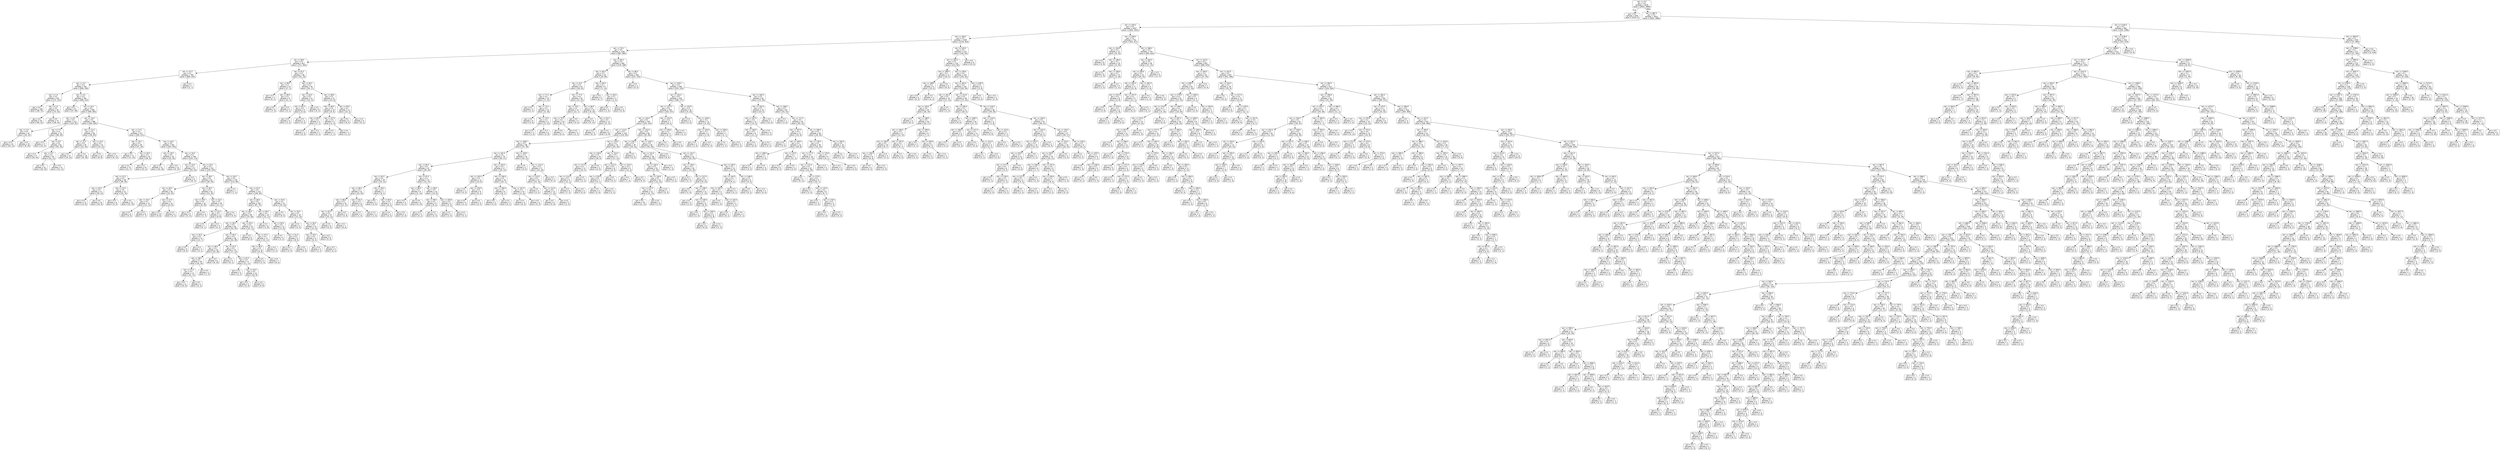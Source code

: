 digraph Tree {
node [shape=box, style="rounded", color="black", fontname=helvetica] ;
edge [fontname=helvetica] ;
0 [label="rain <= 0.5\ngini = 0.5\nsamples = 3678\nvalue = [2843, 2889]"] ;
1 [label="gini = 0.0\nsamples = 656\nvalue = [1019, 0]"] ;
0 -> 1 [labeldistance=2.5, labelangle=45, headlabel="True"] ;
2 [label="rain <= 887.5\ngini = 0.5\nsamples = 3022\nvalue = [1824, 2889]"] ;
0 -> 2 [labeldistance=2.5, labelangle=-45, headlabel="False"] ;
3 [label="rain <= 243.5\ngini = 0.5\nsamples = 2057\nvalue = [1630, 1601]"] ;
2 -> 3 ;
4 [label="rain <= 184.0\ngini = 0.5\nsamples = 1305\nvalue = [1129, 924]"] ;
3 -> 4 ;
5 [label="rain <= 70.5\ngini = 0.5\nsamples = 1181\nvalue = [987, 860]"] ;
4 -> 5 ;
6 [label="rain <= 58.5\ngini = 0.5\nsamples = 817\nvalue = [711, 562]"] ;
5 -> 6 ;
7 [label="rain <= 57.5\ngini = 0.5\nsamples = 769\nvalue = [660, 543]"] ;
6 -> 7 ;
8 [label="rain <= 3.5\ngini = 0.5\nsamples = 762\nvalue = [658, 536]"] ;
7 -> 8 ;
9 [label="rain <= 1.5\ngini = 0.5\nsamples = 201\nvalue = [172, 122]"] ;
8 -> 9 ;
10 [label="gini = 0.5\nsamples = 109\nvalue = [98, 70]"] ;
9 -> 10 ;
11 [label="rain <= 2.5\ngini = 0.5\nsamples = 92\nvalue = [74, 52]"] ;
9 -> 11 ;
12 [label="gini = 0.5\nsamples = 55\nvalue = [46, 32]"] ;
11 -> 12 ;
13 [label="gini = 0.5\nsamples = 37\nvalue = [28, 20]"] ;
11 -> 13 ;
14 [label="rain <= 4.5\ngini = 0.5\nsamples = 561\nvalue = [486, 414]"] ;
8 -> 14 ;
15 [label="gini = 0.5\nsamples = 53\nvalue = [37, 49]"] ;
14 -> 15 ;
16 [label="rain <= 10.5\ngini = 0.5\nsamples = 508\nvalue = [449, 365]"] ;
14 -> 16 ;
17 [label="rain <= 6.5\ngini = 0.5\nsamples = 122\nvalue = [123, 81]"] ;
16 -> 17 ;
18 [label="rain <= 5.5\ngini = 0.5\nsamples = 43\nvalue = [34, 32]"] ;
17 -> 18 ;
19 [label="gini = 0.4\nsamples = 24\nvalue = [26, 12]"] ;
18 -> 19 ;
20 [label="gini = 0.4\nsamples = 19\nvalue = [8, 20]"] ;
18 -> 20 ;
21 [label="rain <= 7.5\ngini = 0.5\nsamples = 79\nvalue = [89, 49]"] ;
17 -> 21 ;
22 [label="gini = 0.3\nsamples = 17\nvalue = [22, 4]"] ;
21 -> 22 ;
23 [label="rain <= 8.5\ngini = 0.5\nsamples = 62\nvalue = [67, 45]"] ;
21 -> 23 ;
24 [label="gini = 0.5\nsamples = 27\nvalue = [26, 24]"] ;
23 -> 24 ;
25 [label="rain <= 9.5\ngini = 0.4\nsamples = 35\nvalue = [41, 21]"] ;
23 -> 25 ;
26 [label="gini = 0.4\nsamples = 22\nvalue = [26, 10]"] ;
25 -> 26 ;
27 [label="gini = 0.5\nsamples = 13\nvalue = [15, 11]"] ;
25 -> 27 ;
28 [label="rain <= 14.5\ngini = 0.5\nsamples = 386\nvalue = [326, 284]"] ;
16 -> 28 ;
29 [label="rain <= 12.5\ngini = 0.5\nsamples = 69\nvalue = [36, 63]"] ;
28 -> 29 ;
30 [label="rain <= 11.5\ngini = 0.5\nsamples = 45\nvalue = [22, 42]"] ;
29 -> 30 ;
31 [label="gini = 0.5\nsamples = 27\nvalue = [14, 24]"] ;
30 -> 31 ;
32 [label="gini = 0.4\nsamples = 18\nvalue = [8, 18]"] ;
30 -> 32 ;
33 [label="rain <= 13.5\ngini = 0.5\nsamples = 24\nvalue = [14, 21]"] ;
29 -> 33 ;
34 [label="gini = 0.5\nsamples = 13\nvalue = [8, 9]"] ;
33 -> 34 ;
35 [label="gini = 0.4\nsamples = 11\nvalue = [6, 12]"] ;
33 -> 35 ;
36 [label="rain <= 17.5\ngini = 0.5\nsamples = 317\nvalue = [290, 221]"] ;
28 -> 36 ;
37 [label="rain <= 15.5\ngini = 0.4\nsamples = 36\nvalue = [47, 19]"] ;
36 -> 37 ;
38 [label="gini = 0.5\nsamples = 11\nvalue = [11, 10]"] ;
37 -> 38 ;
39 [label="rain <= 16.5\ngini = 0.3\nsamples = 25\nvalue = [36, 9]"] ;
37 -> 39 ;
40 [label="gini = 0.4\nsamples = 15\nvalue = [21, 7]"] ;
39 -> 40 ;
41 [label="gini = 0.2\nsamples = 10\nvalue = [15, 2]"] ;
39 -> 41 ;
42 [label="rain <= 19.5\ngini = 0.5\nsamples = 281\nvalue = [243, 202]"] ;
36 -> 42 ;
43 [label="rain <= 18.5\ngini = 0.5\nsamples = 33\nvalue = [25, 29]"] ;
42 -> 43 ;
44 [label="gini = 0.5\nsamples = 21\nvalue = [16, 16]"] ;
43 -> 44 ;
45 [label="gini = 0.5\nsamples = 12\nvalue = [9, 13]"] ;
43 -> 45 ;
46 [label="rain <= 24.5\ngini = 0.5\nsamples = 248\nvalue = [218, 173]"] ;
42 -> 46 ;
47 [label="rain <= 23.5\ngini = 0.5\nsamples = 57\nvalue = [59, 33]"] ;
46 -> 47 ;
48 [label="rain <= 21.5\ngini = 0.5\nsamples = 48\nvalue = [49, 30]"] ;
47 -> 48 ;
49 [label="rain <= 20.5\ngini = 0.4\nsamples = 27\nvalue = [29, 15]"] ;
48 -> 49 ;
50 [label="gini = 0.4\nsamples = 13\nvalue = [13, 6]"] ;
49 -> 50 ;
51 [label="gini = 0.5\nsamples = 14\nvalue = [16, 9]"] ;
49 -> 51 ;
52 [label="rain <= 22.5\ngini = 0.5\nsamples = 21\nvalue = [20, 15]"] ;
48 -> 52 ;
53 [label="gini = 0.5\nsamples = 6\nvalue = [5, 5]"] ;
52 -> 53 ;
54 [label="gini = 0.5\nsamples = 15\nvalue = [15, 10]"] ;
52 -> 54 ;
55 [label="gini = 0.4\nsamples = 9\nvalue = [10, 3]"] ;
47 -> 55 ;
56 [label="rain <= 33.5\ngini = 0.5\nsamples = 191\nvalue = [159, 140]"] ;
46 -> 56 ;
57 [label="rain <= 28.5\ngini = 0.5\nsamples = 61\nvalue = [46, 55]"] ;
56 -> 57 ;
58 [label="rain <= 26.5\ngini = 0.5\nsamples = 28\nvalue = [25, 20]"] ;
57 -> 58 ;
59 [label="rain <= 25.5\ngini = 0.5\nsamples = 14\nvalue = [11, 12]"] ;
58 -> 59 ;
60 [label="gini = 0.5\nsamples = 6\nvalue = [4, 5]"] ;
59 -> 60 ;
61 [label="gini = 0.5\nsamples = 8\nvalue = [7, 7]"] ;
59 -> 61 ;
62 [label="rain <= 27.5\ngini = 0.5\nsamples = 14\nvalue = [14, 8]"] ;
58 -> 62 ;
63 [label="gini = 0.5\nsamples = 10\nvalue = [9, 6]"] ;
62 -> 63 ;
64 [label="gini = 0.4\nsamples = 4\nvalue = [5, 2]"] ;
62 -> 64 ;
65 [label="rain <= 30.5\ngini = 0.5\nsamples = 33\nvalue = [21, 35]"] ;
57 -> 65 ;
66 [label="rain <= 29.5\ngini = 0.4\nsamples = 15\nvalue = [8, 18]"] ;
65 -> 66 ;
67 [label="gini = 0.4\nsamples = 9\nvalue = [5, 11]"] ;
66 -> 67 ;
68 [label="gini = 0.4\nsamples = 6\nvalue = [3, 7]"] ;
66 -> 68 ;
69 [label="rain <= 32.5\ngini = 0.5\nsamples = 18\nvalue = [13, 17]"] ;
65 -> 69 ;
70 [label="rain <= 31.5\ngini = 0.5\nsamples = 11\nvalue = [9, 8]"] ;
69 -> 70 ;
71 [label="gini = 0.5\nsamples = 7\nvalue = [5, 7]"] ;
70 -> 71 ;
72 [label="gini = 0.3\nsamples = 4\nvalue = [4, 1]"] ;
70 -> 72 ;
73 [label="gini = 0.4\nsamples = 7\nvalue = [4, 9]"] ;
69 -> 73 ;
74 [label="rain <= 34.5\ngini = 0.5\nsamples = 130\nvalue = [113, 85]"] ;
56 -> 74 ;
75 [label="gini = 0.3\nsamples = 7\nvalue = [7, 2]"] ;
74 -> 75 ;
76 [label="rain <= 52.5\ngini = 0.5\nsamples = 123\nvalue = [106, 83]"] ;
74 -> 76 ;
77 [label="rain <= 48.5\ngini = 0.5\nsamples = 102\nvalue = [87, 73]"] ;
76 -> 77 ;
78 [label="rain <= 44.5\ngini = 0.5\nsamples = 83\nvalue = [75, 56]"] ;
77 -> 78 ;
79 [label="rain <= 36.5\ngini = 0.5\nsamples = 60\nvalue = [53, 45]"] ;
78 -> 79 ;
80 [label="rain <= 35.5\ngini = 0.5\nsamples = 12\nvalue = [11, 7]"] ;
79 -> 80 ;
81 [label="gini = 0.5\nsamples = 9\nvalue = [6, 6]"] ;
80 -> 81 ;
82 [label="gini = 0.3\nsamples = 3\nvalue = [5, 1]"] ;
80 -> 82 ;
83 [label="rain <= 40.5\ngini = 0.5\nsamples = 48\nvalue = [42, 38]"] ;
79 -> 83 ;
84 [label="rain <= 39.5\ngini = 0.5\nsamples = 26\nvalue = [25, 26]"] ;
83 -> 84 ;
85 [label="rain <= 38.5\ngini = 0.5\nsamples = 18\nvalue = [19, 16]"] ;
84 -> 85 ;
86 [label="rain <= 37.5\ngini = 0.5\nsamples = 13\nvalue = [12, 11]"] ;
85 -> 86 ;
87 [label="gini = 0.5\nsamples = 11\nvalue = [10, 9]"] ;
86 -> 87 ;
88 [label="gini = 0.5\nsamples = 2\nvalue = [2, 2]"] ;
86 -> 88 ;
89 [label="gini = 0.5\nsamples = 5\nvalue = [7, 5]"] ;
85 -> 89 ;
90 [label="gini = 0.5\nsamples = 8\nvalue = [6, 10]"] ;
84 -> 90 ;
91 [label="rain <= 41.5\ngini = 0.5\nsamples = 22\nvalue = [17, 12]"] ;
83 -> 91 ;
92 [label="gini = 0.2\nsamples = 5\nvalue = [6, 1]"] ;
91 -> 92 ;
93 [label="rain <= 42.5\ngini = 0.5\nsamples = 17\nvalue = [11, 11]"] ;
91 -> 93 ;
94 [label="gini = 0.4\nsamples = 3\nvalue = [1, 2]"] ;
93 -> 94 ;
95 [label="rain <= 43.5\ngini = 0.5\nsamples = 14\nvalue = [10, 9]"] ;
93 -> 95 ;
96 [label="gini = 0.5\nsamples = 5\nvalue = [5, 3]"] ;
95 -> 96 ;
97 [label="gini = 0.5\nsamples = 9\nvalue = [5, 6]"] ;
95 -> 97 ;
98 [label="rain <= 45.5\ngini = 0.4\nsamples = 23\nvalue = [22, 11]"] ;
78 -> 98 ;
99 [label="gini = 0.0\nsamples = 6\nvalue = [8, 0]"] ;
98 -> 99 ;
100 [label="rain <= 47.5\ngini = 0.5\nsamples = 17\nvalue = [14, 11]"] ;
98 -> 100 ;
101 [label="rain <= 46.5\ngini = 0.5\nsamples = 12\nvalue = [9, 9]"] ;
100 -> 101 ;
102 [label="gini = 0.5\nsamples = 5\nvalue = [3, 3]"] ;
101 -> 102 ;
103 [label="gini = 0.5\nsamples = 7\nvalue = [6, 6]"] ;
101 -> 103 ;
104 [label="gini = 0.4\nsamples = 5\nvalue = [5, 2]"] ;
100 -> 104 ;
105 [label="rain <= 49.5\ngini = 0.5\nsamples = 19\nvalue = [12, 17]"] ;
77 -> 105 ;
106 [label="gini = 0.2\nsamples = 6\nvalue = [1, 8]"] ;
105 -> 106 ;
107 [label="rain <= 50.5\ngini = 0.5\nsamples = 13\nvalue = [11, 9]"] ;
105 -> 107 ;
108 [label="gini = 0.5\nsamples = 4\nvalue = [3, 3]"] ;
107 -> 108 ;
109 [label="rain <= 51.5\ngini = 0.5\nsamples = 9\nvalue = [8, 6]"] ;
107 -> 109 ;
110 [label="gini = 0.5\nsamples = 4\nvalue = [3, 2]"] ;
109 -> 110 ;
111 [label="gini = 0.5\nsamples = 5\nvalue = [5, 4]"] ;
109 -> 111 ;
112 [label="rain <= 53.5\ngini = 0.5\nsamples = 21\nvalue = [19, 10]"] ;
76 -> 112 ;
113 [label="gini = 0.0\nsamples = 3\nvalue = [6, 0]"] ;
112 -> 113 ;
114 [label="rain <= 54.5\ngini = 0.5\nsamples = 18\nvalue = [13, 10]"] ;
112 -> 114 ;
115 [label="gini = 0.4\nsamples = 4\nvalue = [2, 4]"] ;
114 -> 115 ;
116 [label="rain <= 56.5\ngini = 0.5\nsamples = 14\nvalue = [11, 6]"] ;
114 -> 116 ;
117 [label="rain <= 55.5\ngini = 0.4\nsamples = 6\nvalue = [6, 2]"] ;
116 -> 117 ;
118 [label="gini = 0.4\nsamples = 3\nvalue = [2, 1]"] ;
117 -> 118 ;
119 [label="gini = 0.3\nsamples = 3\nvalue = [4, 1]"] ;
117 -> 119 ;
120 [label="gini = 0.5\nsamples = 8\nvalue = [5, 4]"] ;
116 -> 120 ;
121 [label="gini = 0.3\nsamples = 7\nvalue = [2, 7]"] ;
7 -> 121 ;
122 [label="rain <= 61.5\ngini = 0.4\nsamples = 48\nvalue = [51, 19]"] ;
6 -> 122 ;
123 [label="rain <= 59.5\ngini = 0.2\nsamples = 13\nvalue = [17, 2]"] ;
122 -> 123 ;
124 [label="gini = 0.3\nsamples = 4\nvalue = [5, 1]"] ;
123 -> 124 ;
125 [label="rain <= 60.5\ngini = 0.1\nsamples = 9\nvalue = [12, 1]"] ;
123 -> 125 ;
126 [label="gini = 0.0\nsamples = 4\nvalue = [7, 0]"] ;
125 -> 126 ;
127 [label="gini = 0.3\nsamples = 5\nvalue = [5, 1]"] ;
125 -> 127 ;
128 [label="rain <= 64.5\ngini = 0.4\nsamples = 35\nvalue = [34, 17]"] ;
122 -> 128 ;
129 [label="rain <= 63.5\ngini = 0.5\nsamples = 14\nvalue = [10, 11]"] ;
128 -> 129 ;
130 [label="rain <= 62.5\ngini = 0.5\nsamples = 8\nvalue = [5, 6]"] ;
129 -> 130 ;
131 [label="gini = 0.5\nsamples = 4\nvalue = [2, 2]"] ;
130 -> 131 ;
132 [label="gini = 0.5\nsamples = 4\nvalue = [3, 4]"] ;
130 -> 132 ;
133 [label="gini = 0.5\nsamples = 6\nvalue = [5, 5]"] ;
129 -> 133 ;
134 [label="rain <= 68.5\ngini = 0.3\nsamples = 21\nvalue = [24, 6]"] ;
128 -> 134 ;
135 [label="rain <= 66.5\ngini = 0.4\nsamples = 10\nvalue = [9, 4]"] ;
134 -> 135 ;
136 [label="rain <= 65.5\ngini = 0.2\nsamples = 5\nvalue = [7, 1]"] ;
135 -> 136 ;
137 [label="gini = 0.0\nsamples = 3\nvalue = [4, 0]"] ;
136 -> 137 ;
138 [label="gini = 0.4\nsamples = 2\nvalue = [3, 1]"] ;
136 -> 138 ;
139 [label="rain <= 67.5\ngini = 0.5\nsamples = 5\nvalue = [2, 3]"] ;
135 -> 139 ;
140 [label="gini = 0.5\nsamples = 2\nvalue = [1, 1]"] ;
139 -> 140 ;
141 [label="gini = 0.4\nsamples = 3\nvalue = [1, 2]"] ;
139 -> 141 ;
142 [label="rain <= 69.5\ngini = 0.2\nsamples = 11\nvalue = [15, 2]"] ;
134 -> 142 ;
143 [label="gini = 0.0\nsamples = 5\nvalue = [9, 0]"] ;
142 -> 143 ;
144 [label="gini = 0.4\nsamples = 6\nvalue = [6, 2]"] ;
142 -> 144 ;
145 [label="rain <= 85.5\ngini = 0.5\nsamples = 364\nvalue = [276, 298]"] ;
5 -> 145 ;
146 [label="rain <= 82.5\ngini = 0.4\nsamples = 62\nvalue = [29, 65]"] ;
145 -> 146 ;
147 [label="rain <= 74.5\ngini = 0.5\nsamples = 53\nvalue = [28, 52]"] ;
146 -> 147 ;
148 [label="rain <= 71.5\ngini = 0.4\nsamples = 19\nvalue = [7, 21]"] ;
147 -> 148 ;
149 [label="gini = 0.5\nsamples = 4\nvalue = [2, 2]"] ;
148 -> 149 ;
150 [label="rain <= 72.5\ngini = 0.3\nsamples = 15\nvalue = [5, 19]"] ;
148 -> 150 ;
151 [label="gini = 0.4\nsamples = 6\nvalue = [2, 6]"] ;
150 -> 151 ;
152 [label="rain <= 73.5\ngini = 0.3\nsamples = 9\nvalue = [3, 13]"] ;
150 -> 152 ;
153 [label="gini = 0.3\nsamples = 3\nvalue = [1, 4]"] ;
152 -> 153 ;
154 [label="gini = 0.3\nsamples = 6\nvalue = [2, 9]"] ;
152 -> 154 ;
155 [label="rain <= 77.5\ngini = 0.5\nsamples = 34\nvalue = [21, 31]"] ;
147 -> 155 ;
156 [label="rain <= 76.5\ngini = 0.5\nsamples = 14\nvalue = [12, 7]"] ;
155 -> 156 ;
157 [label="rain <= 75.5\ngini = 0.5\nsamples = 10\nvalue = [8, 7]"] ;
156 -> 157 ;
158 [label="gini = 0.5\nsamples = 7\nvalue = [6, 4]"] ;
157 -> 158 ;
159 [label="gini = 0.5\nsamples = 3\nvalue = [2, 3]"] ;
157 -> 159 ;
160 [label="gini = 0.0\nsamples = 4\nvalue = [4, 0]"] ;
156 -> 160 ;
161 [label="rain <= 80.5\ngini = 0.4\nsamples = 20\nvalue = [9, 24]"] ;
155 -> 161 ;
162 [label="gini = 0.0\nsamples = 8\nvalue = [0, 13]"] ;
161 -> 162 ;
163 [label="rain <= 81.5\ngini = 0.5\nsamples = 12\nvalue = [9, 11]"] ;
161 -> 163 ;
164 [label="gini = 0.4\nsamples = 4\nvalue = [6, 3]"] ;
163 -> 164 ;
165 [label="gini = 0.4\nsamples = 8\nvalue = [3, 8]"] ;
163 -> 165 ;
166 [label="rain <= 83.5\ngini = 0.1\nsamples = 9\nvalue = [1, 13]"] ;
146 -> 166 ;
167 [label="gini = 0.0\nsamples = 5\nvalue = [0, 7]"] ;
166 -> 167 ;
168 [label="rain <= 84.5\ngini = 0.2\nsamples = 4\nvalue = [1, 6]"] ;
166 -> 168 ;
169 [label="gini = 0.0\nsamples = 1\nvalue = [1, 0]"] ;
168 -> 169 ;
170 [label="gini = 0.0\nsamples = 3\nvalue = [0, 6]"] ;
168 -> 170 ;
171 [label="rain <= 86.5\ngini = 0.5\nsamples = 302\nvalue = [247, 233]"] ;
145 -> 171 ;
172 [label="gini = 0.0\nsamples = 3\nvalue = [4, 0]"] ;
171 -> 172 ;
173 [label="rain <= 159.5\ngini = 0.5\nsamples = 299\nvalue = [243, 233]"] ;
171 -> 173 ;
174 [label="rain <= 152.5\ngini = 0.5\nsamples = 218\nvalue = [168, 177]"] ;
173 -> 174 ;
175 [label="rain <= 147.5\ngini = 0.5\nsamples = 202\nvalue = [163, 157]"] ;
174 -> 175 ;
176 [label="rain <= 124.5\ngini = 0.5\nsamples = 195\nvalue = [155, 154]"] ;
175 -> 176 ;
177 [label="rain <= 113.5\ngini = 0.5\nsamples = 129\nvalue = [110, 94]"] ;
176 -> 177 ;
178 [label="rain <= 108.5\ngini = 0.5\nsamples = 98\nvalue = [75, 78]"] ;
177 -> 178 ;
179 [label="rain <= 101.5\ngini = 0.5\nsamples = 79\nvalue = [65, 57]"] ;
178 -> 179 ;
180 [label="rain <= 95.5\ngini = 0.5\nsamples = 52\nvalue = [36, 44]"] ;
179 -> 180 ;
181 [label="rain <= 92.5\ngini = 0.5\nsamples = 29\nvalue = [24, 22]"] ;
180 -> 181 ;
182 [label="rain <= 90.5\ngini = 0.5\nsamples = 22\nvalue = [15, 20]"] ;
181 -> 182 ;
183 [label="rain <= 89.0\ngini = 0.5\nsamples = 16\nvalue = [13, 11]"] ;
182 -> 183 ;
184 [label="rain <= 87.5\ngini = 0.5\nsamples = 13\nvalue = [10, 11]"] ;
183 -> 184 ;
185 [label="gini = 0.5\nsamples = 6\nvalue = [4, 5]"] ;
184 -> 185 ;
186 [label="gini = 0.5\nsamples = 7\nvalue = [6, 6]"] ;
184 -> 186 ;
187 [label="gini = 0.0\nsamples = 3\nvalue = [3, 0]"] ;
183 -> 187 ;
188 [label="rain <= 91.5\ngini = 0.3\nsamples = 6\nvalue = [2, 9]"] ;
182 -> 188 ;
189 [label="gini = 0.3\nsamples = 3\nvalue = [1, 5]"] ;
188 -> 189 ;
190 [label="gini = 0.3\nsamples = 3\nvalue = [1, 4]"] ;
188 -> 190 ;
191 [label="rain <= 93.5\ngini = 0.3\nsamples = 7\nvalue = [9, 2]"] ;
181 -> 191 ;
192 [label="gini = 0.0\nsamples = 2\nvalue = [3, 0]"] ;
191 -> 192 ;
193 [label="rain <= 94.5\ngini = 0.4\nsamples = 5\nvalue = [6, 2]"] ;
191 -> 193 ;
194 [label="gini = 0.4\nsamples = 4\nvalue = [4, 2]"] ;
193 -> 194 ;
195 [label="gini = 0.0\nsamples = 1\nvalue = [2, 0]"] ;
193 -> 195 ;
196 [label="rain <= 97.5\ngini = 0.5\nsamples = 23\nvalue = [12, 22]"] ;
180 -> 196 ;
197 [label="rain <= 96.5\ngini = 0.2\nsamples = 9\nvalue = [2, 13]"] ;
196 -> 197 ;
198 [label="gini = 0.5\nsamples = 4\nvalue = [2, 3]"] ;
197 -> 198 ;
199 [label="gini = 0.0\nsamples = 5\nvalue = [0, 10]"] ;
197 -> 199 ;
200 [label="rain <= 99.5\ngini = 0.5\nsamples = 14\nvalue = [10, 9]"] ;
196 -> 200 ;
201 [label="rain <= 98.5\ngini = 0.4\nsamples = 9\nvalue = [8, 4]"] ;
200 -> 201 ;
202 [label="gini = 0.3\nsamples = 4\nvalue = [4, 1]"] ;
201 -> 202 ;
203 [label="gini = 0.5\nsamples = 5\nvalue = [4, 3]"] ;
201 -> 203 ;
204 [label="rain <= 100.5\ngini = 0.4\nsamples = 5\nvalue = [2, 5]"] ;
200 -> 204 ;
205 [label="gini = 0.4\nsamples = 4\nvalue = [2, 4]"] ;
204 -> 205 ;
206 [label="gini = 0.0\nsamples = 1\nvalue = [0, 1]"] ;
204 -> 206 ;
207 [label="rain <= 104.5\ngini = 0.4\nsamples = 27\nvalue = [29, 13]"] ;
179 -> 207 ;
208 [label="rain <= 102.5\ngini = 0.5\nsamples = 11\nvalue = [10, 6]"] ;
207 -> 208 ;
209 [label="gini = 0.4\nsamples = 3\nvalue = [4, 2]"] ;
208 -> 209 ;
210 [label="rain <= 103.5\ngini = 0.5\nsamples = 8\nvalue = [6, 4]"] ;
208 -> 210 ;
211 [label="gini = 0.5\nsamples = 4\nvalue = [2, 2]"] ;
210 -> 211 ;
212 [label="gini = 0.4\nsamples = 4\nvalue = [4, 2]"] ;
210 -> 212 ;
213 [label="rain <= 106.5\ngini = 0.4\nsamples = 16\nvalue = [19, 7]"] ;
207 -> 213 ;
214 [label="rain <= 105.5\ngini = 0.2\nsamples = 6\nvalue = [8, 1]"] ;
213 -> 214 ;
215 [label="gini = 0.0\nsamples = 3\nvalue = [4, 0]"] ;
214 -> 215 ;
216 [label="gini = 0.3\nsamples = 3\nvalue = [4, 1]"] ;
214 -> 216 ;
217 [label="rain <= 107.5\ngini = 0.5\nsamples = 10\nvalue = [11, 6]"] ;
213 -> 217 ;
218 [label="gini = 0.4\nsamples = 6\nvalue = [6, 3]"] ;
217 -> 218 ;
219 [label="gini = 0.5\nsamples = 4\nvalue = [5, 3]"] ;
217 -> 219 ;
220 [label="rain <= 109.5\ngini = 0.4\nsamples = 19\nvalue = [10, 21]"] ;
178 -> 220 ;
221 [label="gini = 0.0\nsamples = 2\nvalue = [0, 5]"] ;
220 -> 221 ;
222 [label="rain <= 112.5\ngini = 0.5\nsamples = 17\nvalue = [10, 16]"] ;
220 -> 222 ;
223 [label="rain <= 110.5\ngini = 0.5\nsamples = 15\nvalue = [10, 14]"] ;
222 -> 223 ;
224 [label="gini = 0.5\nsamples = 3\nvalue = [3, 2]"] ;
223 -> 224 ;
225 [label="rain <= 111.5\ngini = 0.5\nsamples = 12\nvalue = [7, 12]"] ;
223 -> 225 ;
226 [label="gini = 0.5\nsamples = 9\nvalue = [5, 9]"] ;
225 -> 226 ;
227 [label="gini = 0.5\nsamples = 3\nvalue = [2, 3]"] ;
225 -> 227 ;
228 [label="gini = 0.0\nsamples = 2\nvalue = [0, 2]"] ;
222 -> 228 ;
229 [label="rain <= 119.5\ngini = 0.4\nsamples = 31\nvalue = [35, 16]"] ;
177 -> 229 ;
230 [label="rain <= 118.5\ngini = 0.3\nsamples = 14\nvalue = [18, 4]"] ;
229 -> 230 ;
231 [label="rain <= 117.0\ngini = 0.3\nsamples = 12\nvalue = [14, 4]"] ;
230 -> 231 ;
232 [label="rain <= 114.5\ngini = 0.2\nsamples = 9\nvalue = [12, 2]"] ;
231 -> 232 ;
233 [label="gini = 0.3\nsamples = 6\nvalue = [7, 2]"] ;
232 -> 233 ;
234 [label="gini = 0.0\nsamples = 3\nvalue = [5, 0]"] ;
232 -> 234 ;
235 [label="gini = 0.5\nsamples = 3\nvalue = [2, 2]"] ;
231 -> 235 ;
236 [label="gini = 0.0\nsamples = 2\nvalue = [4, 0]"] ;
230 -> 236 ;
237 [label="rain <= 122.5\ngini = 0.5\nsamples = 17\nvalue = [17, 12]"] ;
229 -> 237 ;
238 [label="rain <= 121.5\ngini = 0.5\nsamples = 8\nvalue = [5, 9]"] ;
237 -> 238 ;
239 [label="rain <= 120.5\ngini = 0.5\nsamples = 7\nvalue = [5, 7]"] ;
238 -> 239 ;
240 [label="gini = 0.5\nsamples = 4\nvalue = [3, 4]"] ;
239 -> 240 ;
241 [label="gini = 0.5\nsamples = 3\nvalue = [2, 3]"] ;
239 -> 241 ;
242 [label="gini = 0.0\nsamples = 1\nvalue = [0, 2]"] ;
238 -> 242 ;
243 [label="rain <= 123.5\ngini = 0.3\nsamples = 9\nvalue = [12, 3]"] ;
237 -> 243 ;
244 [label="gini = 0.4\nsamples = 7\nvalue = [7, 3]"] ;
243 -> 244 ;
245 [label="gini = 0.0\nsamples = 2\nvalue = [5, 0]"] ;
243 -> 245 ;
246 [label="rain <= 132.5\ngini = 0.5\nsamples = 66\nvalue = [45, 60]"] ;
176 -> 246 ;
247 [label="rain <= 126.5\ngini = 0.4\nsamples = 30\nvalue = [16, 31]"] ;
246 -> 247 ;
248 [label="gini = 0.0\nsamples = 2\nvalue = [0, 2]"] ;
247 -> 248 ;
249 [label="rain <= 131.5\ngini = 0.5\nsamples = 28\nvalue = [16, 29]"] ;
247 -> 249 ;
250 [label="rain <= 130.5\ngini = 0.5\nsamples = 25\nvalue = [15, 25]"] ;
249 -> 250 ;
251 [label="rain <= 129.0\ngini = 0.5\nsamples = 22\nvalue = [12, 23]"] ;
250 -> 251 ;
252 [label="rain <= 127.5\ngini = 0.5\nsamples = 21\nvalue = [12, 21]"] ;
251 -> 252 ;
253 [label="gini = 0.5\nsamples = 20\nvalue = [11, 21]"] ;
252 -> 253 ;
254 [label="gini = 0.0\nsamples = 1\nvalue = [1, 0]"] ;
252 -> 254 ;
255 [label="gini = 0.0\nsamples = 1\nvalue = [0, 2]"] ;
251 -> 255 ;
256 [label="gini = 0.5\nsamples = 3\nvalue = [3, 2]"] ;
250 -> 256 ;
257 [label="gini = 0.3\nsamples = 3\nvalue = [1, 4]"] ;
249 -> 257 ;
258 [label="rain <= 135.5\ngini = 0.5\nsamples = 36\nvalue = [29, 29]"] ;
246 -> 258 ;
259 [label="gini = 0.0\nsamples = 5\nvalue = [9, 0]"] ;
258 -> 259 ;
260 [label="rain <= 141.5\ngini = 0.5\nsamples = 31\nvalue = [20, 29]"] ;
258 -> 260 ;
261 [label="rain <= 136.5\ngini = 0.4\nsamples = 18\nvalue = [10, 20]"] ;
260 -> 261 ;
262 [label="gini = 0.3\nsamples = 5\nvalue = [2, 7]"] ;
261 -> 262 ;
263 [label="rain <= 137.5\ngini = 0.5\nsamples = 13\nvalue = [8, 13]"] ;
261 -> 263 ;
264 [label="gini = 0.0\nsamples = 1\nvalue = [1, 0]"] ;
263 -> 264 ;
265 [label="rain <= 138.5\ngini = 0.5\nsamples = 12\nvalue = [7, 13]"] ;
263 -> 265 ;
266 [label="gini = 0.3\nsamples = 3\nvalue = [1, 4]"] ;
265 -> 266 ;
267 [label="rain <= 139.5\ngini = 0.5\nsamples = 9\nvalue = [6, 9]"] ;
265 -> 267 ;
268 [label="gini = 0.0\nsamples = 1\nvalue = [1, 0]"] ;
267 -> 268 ;
269 [label="rain <= 140.5\ngini = 0.5\nsamples = 8\nvalue = [5, 9]"] ;
267 -> 269 ;
270 [label="gini = 0.5\nsamples = 6\nvalue = [4, 6]"] ;
269 -> 270 ;
271 [label="gini = 0.4\nsamples = 2\nvalue = [1, 3]"] ;
269 -> 271 ;
272 [label="rain <= 145.5\ngini = 0.5\nsamples = 13\nvalue = [10, 9]"] ;
260 -> 272 ;
273 [label="rain <= 144.5\ngini = 0.4\nsamples = 7\nvalue = [6, 3]"] ;
272 -> 273 ;
274 [label="rain <= 142.5\ngini = 0.5\nsamples = 4\nvalue = [2, 2]"] ;
273 -> 274 ;
275 [label="gini = 0.0\nsamples = 1\nvalue = [1, 0]"] ;
274 -> 275 ;
276 [label="rain <= 143.5\ngini = 0.4\nsamples = 3\nvalue = [1, 2]"] ;
274 -> 276 ;
277 [label="gini = 0.0\nsamples = 1\nvalue = [0, 1]"] ;
276 -> 277 ;
278 [label="gini = 0.5\nsamples = 2\nvalue = [1, 1]"] ;
276 -> 278 ;
279 [label="gini = 0.3\nsamples = 3\nvalue = [4, 1]"] ;
273 -> 279 ;
280 [label="rain <= 146.5\ngini = 0.5\nsamples = 6\nvalue = [4, 6]"] ;
272 -> 280 ;
281 [label="gini = 0.0\nsamples = 1\nvalue = [0, 2]"] ;
280 -> 281 ;
282 [label="gini = 0.5\nsamples = 5\nvalue = [4, 4]"] ;
280 -> 282 ;
283 [label="rain <= 151.0\ngini = 0.4\nsamples = 7\nvalue = [8, 3]"] ;
175 -> 283 ;
284 [label="rain <= 149.0\ngini = 0.2\nsamples = 4\nvalue = [6, 1]"] ;
283 -> 284 ;
285 [label="gini = 0.4\nsamples = 3\nvalue = [3, 1]"] ;
284 -> 285 ;
286 [label="gini = 0.0\nsamples = 1\nvalue = [3, 0]"] ;
284 -> 286 ;
287 [label="gini = 0.5\nsamples = 3\nvalue = [2, 2]"] ;
283 -> 287 ;
288 [label="rain <= 153.5\ngini = 0.3\nsamples = 16\nvalue = [5, 20]"] ;
174 -> 288 ;
289 [label="gini = 0.4\nsamples = 5\nvalue = [2, 5]"] ;
288 -> 289 ;
290 [label="rain <= 156.0\ngini = 0.3\nsamples = 11\nvalue = [3, 15]"] ;
288 -> 290 ;
291 [label="rain <= 154.5\ngini = 0.2\nsamples = 4\nvalue = [1, 8]"] ;
290 -> 291 ;
292 [label="gini = 0.3\nsamples = 3\nvalue = [1, 5]"] ;
291 -> 292 ;
293 [label="gini = 0.0\nsamples = 1\nvalue = [0, 3]"] ;
291 -> 293 ;
294 [label="rain <= 158.0\ngini = 0.3\nsamples = 7\nvalue = [2, 7]"] ;
290 -> 294 ;
295 [label="gini = 0.4\nsamples = 2\nvalue = [1, 2]"] ;
294 -> 295 ;
296 [label="gini = 0.3\nsamples = 5\nvalue = [1, 5]"] ;
294 -> 296 ;
297 [label="rain <= 165.5\ngini = 0.5\nsamples = 81\nvalue = [75, 56]"] ;
173 -> 297 ;
298 [label="rain <= 162.5\ngini = 0.3\nsamples = 19\nvalue = [23, 5]"] ;
297 -> 298 ;
299 [label="rain <= 161.5\ngini = 0.4\nsamples = 12\nvalue = [13, 5]"] ;
298 -> 299 ;
300 [label="rain <= 160.5\ngini = 0.3\nsamples = 8\nvalue = [11, 2]"] ;
299 -> 300 ;
301 [label="gini = 0.0\nsamples = 3\nvalue = [6, 0]"] ;
300 -> 301 ;
302 [label="gini = 0.4\nsamples = 5\nvalue = [5, 2]"] ;
300 -> 302 ;
303 [label="gini = 0.5\nsamples = 4\nvalue = [2, 3]"] ;
299 -> 303 ;
304 [label="gini = 0.0\nsamples = 7\nvalue = [10, 0]"] ;
298 -> 304 ;
305 [label="rain <= 166.5\ngini = 0.5\nsamples = 62\nvalue = [52, 51]"] ;
297 -> 305 ;
306 [label="gini = 0.3\nsamples = 7\nvalue = [2, 9]"] ;
305 -> 306 ;
307 [label="rain <= 171.5\ngini = 0.5\nsamples = 55\nvalue = [50, 42]"] ;
305 -> 307 ;
308 [label="rain <= 167.5\ngini = 0.4\nsamples = 17\nvalue = [22, 8]"] ;
307 -> 308 ;
309 [label="gini = 0.0\nsamples = 3\nvalue = [4, 0]"] ;
308 -> 309 ;
310 [label="rain <= 169.5\ngini = 0.4\nsamples = 14\nvalue = [18, 8]"] ;
308 -> 310 ;
311 [label="rain <= 168.5\ngini = 0.5\nsamples = 7\nvalue = [7, 6]"] ;
310 -> 311 ;
312 [label="gini = 0.5\nsamples = 3\nvalue = [3, 3]"] ;
311 -> 312 ;
313 [label="gini = 0.5\nsamples = 4\nvalue = [4, 3]"] ;
311 -> 313 ;
314 [label="rain <= 170.5\ngini = 0.3\nsamples = 7\nvalue = [11, 2]"] ;
310 -> 314 ;
315 [label="gini = 0.3\nsamples = 6\nvalue = [9, 2]"] ;
314 -> 315 ;
316 [label="gini = 0.0\nsamples = 1\nvalue = [2, 0]"] ;
314 -> 316 ;
317 [label="rain <= 180.5\ngini = 0.5\nsamples = 38\nvalue = [28, 34]"] ;
307 -> 317 ;
318 [label="rain <= 178.5\ngini = 0.5\nsamples = 28\nvalue = [23, 24]"] ;
317 -> 318 ;
319 [label="rain <= 177.5\ngini = 0.5\nsamples = 22\nvalue = [17, 23]"] ;
318 -> 319 ;
320 [label="rain <= 172.5\ngini = 0.5\nsamples = 18\nvalue = [16, 18]"] ;
319 -> 320 ;
321 [label="gini = 0.5\nsamples = 9\nvalue = [6, 11]"] ;
320 -> 321 ;
322 [label="rain <= 173.5\ngini = 0.5\nsamples = 9\nvalue = [10, 7]"] ;
320 -> 322 ;
323 [label="gini = 0.0\nsamples = 1\nvalue = [1, 0]"] ;
322 -> 323 ;
324 [label="rain <= 175.0\ngini = 0.5\nsamples = 8\nvalue = [9, 7]"] ;
322 -> 324 ;
325 [label="gini = 0.5\nsamples = 3\nvalue = [2, 3]"] ;
324 -> 325 ;
326 [label="rain <= 176.5\ngini = 0.5\nsamples = 5\nvalue = [7, 4]"] ;
324 -> 326 ;
327 [label="gini = 0.0\nsamples = 1\nvalue = [2, 0]"] ;
326 -> 327 ;
328 [label="gini = 0.5\nsamples = 4\nvalue = [5, 4]"] ;
326 -> 328 ;
329 [label="gini = 0.3\nsamples = 4\nvalue = [1, 5]"] ;
319 -> 329 ;
330 [label="rain <= 179.5\ngini = 0.2\nsamples = 6\nvalue = [6, 1]"] ;
318 -> 330 ;
331 [label="gini = 0.4\nsamples = 3\nvalue = [3, 1]"] ;
330 -> 331 ;
332 [label="gini = 0.0\nsamples = 3\nvalue = [3, 0]"] ;
330 -> 332 ;
333 [label="rain <= 182.0\ngini = 0.4\nsamples = 10\nvalue = [5, 10]"] ;
317 -> 333 ;
334 [label="gini = 0.4\nsamples = 3\nvalue = [1, 2]"] ;
333 -> 334 ;
335 [label="gini = 0.4\nsamples = 7\nvalue = [4, 8]"] ;
333 -> 335 ;
336 [label="rain <= 240.5\ngini = 0.4\nsamples = 124\nvalue = [142, 64]"] ;
4 -> 336 ;
337 [label="rain <= 192.0\ngini = 0.5\nsamples = 116\nvalue = [123, 64]"] ;
336 -> 337 ;
338 [label="rain <= 189.5\ngini = 0.2\nsamples = 12\nvalue = [18, 2]"] ;
337 -> 338 ;
339 [label="rain <= 188.5\ngini = 0.3\nsamples = 8\nvalue = [10, 2]"] ;
338 -> 339 ;
340 [label="gini = 0.0\nsamples = 4\nvalue = [6, 0]"] ;
339 -> 340 ;
341 [label="gini = 0.4\nsamples = 4\nvalue = [4, 2]"] ;
339 -> 341 ;
342 [label="gini = 0.0\nsamples = 4\nvalue = [8, 0]"] ;
338 -> 342 ;
343 [label="rain <= 238.0\ngini = 0.5\nsamples = 104\nvalue = [105, 62]"] ;
337 -> 343 ;
344 [label="rain <= 202.5\ngini = 0.5\nsamples = 101\nvalue = [102, 56]"] ;
343 -> 344 ;
345 [label="rain <= 201.5\ngini = 0.5\nsamples = 32\nvalue = [27, 22]"] ;
344 -> 345 ;
346 [label="rain <= 193.5\ngini = 0.5\nsamples = 30\nvalue = [26, 19]"] ;
345 -> 346 ;
347 [label="gini = 0.4\nsamples = 4\nvalue = [6, 2]"] ;
346 -> 347 ;
348 [label="rain <= 198.5\ngini = 0.5\nsamples = 26\nvalue = [20, 17]"] ;
346 -> 348 ;
349 [label="rain <= 196.5\ngini = 0.5\nsamples = 17\nvalue = [13, 14]"] ;
348 -> 349 ;
350 [label="rain <= 195.5\ngini = 0.5\nsamples = 10\nvalue = [9, 7]"] ;
349 -> 350 ;
351 [label="rain <= 194.5\ngini = 0.5\nsamples = 6\nvalue = [6, 6]"] ;
350 -> 351 ;
352 [label="gini = 0.5\nsamples = 4\nvalue = [3, 3]"] ;
351 -> 352 ;
353 [label="gini = 0.5\nsamples = 2\nvalue = [3, 3]"] ;
351 -> 353 ;
354 [label="gini = 0.4\nsamples = 4\nvalue = [3, 1]"] ;
350 -> 354 ;
355 [label="rain <= 197.5\ngini = 0.5\nsamples = 7\nvalue = [4, 7]"] ;
349 -> 355 ;
356 [label="gini = 0.4\nsamples = 4\nvalue = [2, 5]"] ;
355 -> 356 ;
357 [label="gini = 0.5\nsamples = 3\nvalue = [2, 2]"] ;
355 -> 357 ;
358 [label="rain <= 199.5\ngini = 0.4\nsamples = 9\nvalue = [7, 3]"] ;
348 -> 358 ;
359 [label="gini = 0.4\nsamples = 3\nvalue = [2, 1]"] ;
358 -> 359 ;
360 [label="rain <= 200.5\ngini = 0.4\nsamples = 6\nvalue = [5, 2]"] ;
358 -> 360 ;
361 [label="gini = 0.4\nsamples = 3\nvalue = [3, 1]"] ;
360 -> 361 ;
362 [label="gini = 0.4\nsamples = 3\nvalue = [2, 1]"] ;
360 -> 362 ;
363 [label="gini = 0.4\nsamples = 2\nvalue = [1, 3]"] ;
345 -> 363 ;
364 [label="rain <= 213.5\ngini = 0.4\nsamples = 69\nvalue = [75, 34]"] ;
344 -> 364 ;
365 [label="rain <= 205.0\ngini = 0.3\nsamples = 21\nvalue = [26, 5]"] ;
364 -> 365 ;
366 [label="gini = 0.0\nsamples = 5\nvalue = [9, 0]"] ;
365 -> 366 ;
367 [label="rain <= 208.0\ngini = 0.4\nsamples = 16\nvalue = [17, 5]"] ;
365 -> 367 ;
368 [label="rain <= 206.5\ngini = 0.5\nsamples = 5\nvalue = [3, 4]"] ;
367 -> 368 ;
369 [label="gini = 0.4\nsamples = 3\nvalue = [3, 1]"] ;
368 -> 369 ;
370 [label="gini = 0.0\nsamples = 2\nvalue = [0, 3]"] ;
368 -> 370 ;
371 [label="rain <= 211.5\ngini = 0.1\nsamples = 11\nvalue = [14, 1]"] ;
367 -> 371 ;
372 [label="gini = 0.0\nsamples = 7\nvalue = [9, 0]"] ;
371 -> 372 ;
373 [label="rain <= 212.5\ngini = 0.3\nsamples = 4\nvalue = [5, 1]"] ;
371 -> 373 ;
374 [label="gini = 0.4\nsamples = 2\nvalue = [2, 1]"] ;
373 -> 374 ;
375 [label="gini = 0.0\nsamples = 2\nvalue = [3, 0]"] ;
373 -> 375 ;
376 [label="rain <= 216.5\ngini = 0.5\nsamples = 48\nvalue = [49, 29]"] ;
364 -> 376 ;
377 [label="rain <= 214.5\ngini = 0.2\nsamples = 4\nvalue = [1, 8]"] ;
376 -> 377 ;
378 [label="gini = 0.0\nsamples = 2\nvalue = [0, 6]"] ;
377 -> 378 ;
379 [label="rain <= 215.5\ngini = 0.4\nsamples = 2\nvalue = [1, 2]"] ;
377 -> 379 ;
380 [label="gini = 0.0\nsamples = 1\nvalue = [1, 0]"] ;
379 -> 380 ;
381 [label="gini = 0.0\nsamples = 1\nvalue = [0, 2]"] ;
379 -> 381 ;
382 [label="rain <= 226.0\ngini = 0.4\nsamples = 44\nvalue = [48, 21]"] ;
376 -> 382 ;
383 [label="rain <= 223.5\ngini = 0.3\nsamples = 17\nvalue = [20, 4]"] ;
382 -> 383 ;
384 [label="rain <= 222.5\ngini = 0.3\nsamples = 14\nvalue = [14, 4]"] ;
383 -> 384 ;
385 [label="rain <= 219.5\ngini = 0.3\nsamples = 12\nvalue = [13, 3]"] ;
384 -> 385 ;
386 [label="rain <= 217.5\ngini = 0.4\nsamples = 8\nvalue = [9, 3]"] ;
385 -> 386 ;
387 [label="gini = 0.4\nsamples = 2\nvalue = [2, 1]"] ;
386 -> 387 ;
388 [label="rain <= 218.5\ngini = 0.3\nsamples = 6\nvalue = [7, 2]"] ;
386 -> 388 ;
389 [label="gini = 0.0\nsamples = 2\nvalue = [2, 0]"] ;
388 -> 389 ;
390 [label="gini = 0.4\nsamples = 4\nvalue = [5, 2]"] ;
388 -> 390 ;
391 [label="gini = 0.0\nsamples = 4\nvalue = [4, 0]"] ;
385 -> 391 ;
392 [label="gini = 0.5\nsamples = 2\nvalue = [1, 1]"] ;
384 -> 392 ;
393 [label="gini = 0.0\nsamples = 3\nvalue = [6, 0]"] ;
383 -> 393 ;
394 [label="rain <= 233.5\ngini = 0.5\nsamples = 27\nvalue = [28, 17]"] ;
382 -> 394 ;
395 [label="rain <= 232.5\ngini = 0.5\nsamples = 19\nvalue = [18, 15]"] ;
394 -> 395 ;
396 [label="rain <= 229.5\ngini = 0.5\nsamples = 16\nvalue = [16, 11]"] ;
395 -> 396 ;
397 [label="rain <= 228.5\ngini = 0.5\nsamples = 8\nvalue = [7, 7]"] ;
396 -> 397 ;
398 [label="rain <= 227.5\ngini = 0.5\nsamples = 5\nvalue = [5, 3]"] ;
397 -> 398 ;
399 [label="gini = 0.5\nsamples = 3\nvalue = [2, 3]"] ;
398 -> 399 ;
400 [label="gini = 0.0\nsamples = 2\nvalue = [3, 0]"] ;
398 -> 400 ;
401 [label="gini = 0.4\nsamples = 3\nvalue = [2, 4]"] ;
397 -> 401 ;
402 [label="rain <= 231.5\ngini = 0.4\nsamples = 8\nvalue = [9, 4]"] ;
396 -> 402 ;
403 [label="rain <= 230.5\ngini = 0.4\nsamples = 7\nvalue = [8, 4]"] ;
402 -> 403 ;
404 [label="gini = 0.4\nsamples = 2\nvalue = [3, 1]"] ;
403 -> 404 ;
405 [label="gini = 0.5\nsamples = 5\nvalue = [5, 3]"] ;
403 -> 405 ;
406 [label="gini = 0.0\nsamples = 1\nvalue = [1, 0]"] ;
402 -> 406 ;
407 [label="gini = 0.4\nsamples = 3\nvalue = [2, 4]"] ;
395 -> 407 ;
408 [label="rain <= 234.5\ngini = 0.3\nsamples = 8\nvalue = [10, 2]"] ;
394 -> 408 ;
409 [label="gini = 0.4\nsamples = 2\nvalue = [3, 1]"] ;
408 -> 409 ;
410 [label="rain <= 235.5\ngini = 0.2\nsamples = 6\nvalue = [7, 1]"] ;
408 -> 410 ;
411 [label="gini = 0.0\nsamples = 1\nvalue = [1, 0]"] ;
410 -> 411 ;
412 [label="rain <= 236.5\ngini = 0.2\nsamples = 5\nvalue = [6, 1]"] ;
410 -> 412 ;
413 [label="gini = 0.3\nsamples = 4\nvalue = [5, 1]"] ;
412 -> 413 ;
414 [label="gini = 0.0\nsamples = 1\nvalue = [1, 0]"] ;
412 -> 414 ;
415 [label="rain <= 239.5\ngini = 0.4\nsamples = 3\nvalue = [3, 6]"] ;
343 -> 415 ;
416 [label="gini = 0.0\nsamples = 1\nvalue = [0, 3]"] ;
415 -> 416 ;
417 [label="gini = 0.5\nsamples = 2\nvalue = [3, 3]"] ;
415 -> 417 ;
418 [label="gini = 0.0\nsamples = 8\nvalue = [19, 0]"] ;
336 -> 418 ;
419 [label="rain <= 249.5\ngini = 0.5\nsamples = 752\nvalue = [501, 677]"] ;
3 -> 419 ;
420 [label="rain <= 244.5\ngini = 0.3\nsamples = 27\nvalue = [6, 33]"] ;
419 -> 420 ;
421 [label="gini = 0.3\nsamples = 8\nvalue = [2, 8]"] ;
420 -> 421 ;
422 [label="rain <= 246.0\ngini = 0.2\nsamples = 19\nvalue = [4, 25]"] ;
420 -> 422 ;
423 [label="gini = 0.2\nsamples = 6\nvalue = [1, 9]"] ;
422 -> 423 ;
424 [label="rain <= 248.0\ngini = 0.3\nsamples = 13\nvalue = [3, 16]"] ;
422 -> 424 ;
425 [label="gini = 0.3\nsamples = 4\nvalue = [1, 5]"] ;
424 -> 425 ;
426 [label="gini = 0.3\nsamples = 9\nvalue = [2, 11]"] ;
424 -> 426 ;
427 [label="rain <= 266.0\ngini = 0.5\nsamples = 725\nvalue = [495, 644]"] ;
419 -> 427 ;
428 [label="rain <= 262.5\ngini = 0.5\nsamples = 28\nvalue = [27, 15]"] ;
427 -> 428 ;
429 [label="rain <= 259.0\ngini = 0.5\nsamples = 22\nvalue = [16, 15]"] ;
428 -> 429 ;
430 [label="rain <= 255.5\ngini = 0.5\nsamples = 17\nvalue = [15, 9]"] ;
429 -> 430 ;
431 [label="rain <= 251.5\ngini = 0.4\nsamples = 8\nvalue = [4, 8]"] ;
430 -> 431 ;
432 [label="gini = 0.0\nsamples = 2\nvalue = [3, 0]"] ;
431 -> 432 ;
433 [label="rain <= 253.5\ngini = 0.2\nsamples = 6\nvalue = [1, 8]"] ;
431 -> 433 ;
434 [label="gini = 0.4\nsamples = 2\nvalue = [1, 2]"] ;
433 -> 434 ;
435 [label="gini = 0.0\nsamples = 4\nvalue = [0, 6]"] ;
433 -> 435 ;
436 [label="rain <= 257.5\ngini = 0.2\nsamples = 9\nvalue = [11, 1]"] ;
430 -> 436 ;
437 [label="gini = 0.0\nsamples = 4\nvalue = [6, 0]"] ;
436 -> 437 ;
438 [label="gini = 0.3\nsamples = 5\nvalue = [5, 1]"] ;
436 -> 438 ;
439 [label="rain <= 261.0\ngini = 0.2\nsamples = 5\nvalue = [1, 6]"] ;
429 -> 439 ;
440 [label="gini = 0.4\nsamples = 3\nvalue = [1, 3]"] ;
439 -> 440 ;
441 [label="gini = 0.0\nsamples = 2\nvalue = [0, 3]"] ;
439 -> 441 ;
442 [label="gini = 0.0\nsamples = 6\nvalue = [11, 0]"] ;
428 -> 442 ;
443 [label="rain <= 313.0\ngini = 0.5\nsamples = 697\nvalue = [468, 629]"] ;
427 -> 443 ;
444 [label="rain <= 305.5\ngini = 0.4\nsamples = 62\nvalue = [27, 63]"] ;
443 -> 444 ;
445 [label="rain <= 298.5\ngini = 0.4\nsamples = 55\nvalue = [27, 54]"] ;
444 -> 445 ;
446 [label="rain <= 276.5\ngini = 0.4\nsamples = 51\nvalue = [22, 53]"] ;
445 -> 446 ;
447 [label="rain <= 274.5\ngini = 0.3\nsamples = 17\nvalue = [4, 19]"] ;
446 -> 447 ;
448 [label="rain <= 273.5\ngini = 0.4\nsamples = 13\nvalue = [4, 13]"] ;
447 -> 448 ;
449 [label="rain <= 267.5\ngini = 0.3\nsamples = 12\nvalue = [3, 13]"] ;
448 -> 449 ;
450 [label="gini = 0.0\nsamples = 1\nvalue = [0, 2]"] ;
449 -> 450 ;
451 [label="rain <= 268.5\ngini = 0.3\nsamples = 11\nvalue = [3, 11]"] ;
449 -> 451 ;
452 [label="gini = 0.0\nsamples = 1\nvalue = [1, 0]"] ;
451 -> 452 ;
453 [label="rain <= 270.5\ngini = 0.3\nsamples = 10\nvalue = [2, 11]"] ;
451 -> 453 ;
454 [label="gini = 0.0\nsamples = 4\nvalue = [0, 5]"] ;
453 -> 454 ;
455 [label="rain <= 271.5\ngini = 0.4\nsamples = 6\nvalue = [2, 6]"] ;
453 -> 455 ;
456 [label="gini = 0.5\nsamples = 2\nvalue = [1, 1]"] ;
455 -> 456 ;
457 [label="rain <= 272.5\ngini = 0.3\nsamples = 4\nvalue = [1, 5]"] ;
455 -> 457 ;
458 [label="gini = 0.0\nsamples = 1\nvalue = [0, 3]"] ;
457 -> 458 ;
459 [label="gini = 0.4\nsamples = 3\nvalue = [1, 2]"] ;
457 -> 459 ;
460 [label="gini = 0.0\nsamples = 1\nvalue = [1, 0]"] ;
448 -> 460 ;
461 [label="gini = 0.0\nsamples = 4\nvalue = [0, 6]"] ;
447 -> 461 ;
462 [label="rain <= 294.5\ngini = 0.5\nsamples = 34\nvalue = [18, 34]"] ;
446 -> 462 ;
463 [label="rain <= 287.5\ngini = 0.5\nsamples = 26\nvalue = [16, 23]"] ;
462 -> 463 ;
464 [label="rain <= 277.5\ngini = 0.5\nsamples = 22\nvalue = [11, 21]"] ;
463 -> 464 ;
465 [label="gini = 0.4\nsamples = 2\nvalue = [2, 1]"] ;
464 -> 465 ;
466 [label="rain <= 281.5\ngini = 0.4\nsamples = 20\nvalue = [9, 20]"] ;
464 -> 466 ;
467 [label="rain <= 279.5\ngini = 0.4\nsamples = 8\nvalue = [3, 9]"] ;
466 -> 467 ;
468 [label="rain <= 278.5\ngini = 0.5\nsamples = 5\nvalue = [3, 5]"] ;
467 -> 468 ;
469 [label="gini = 0.4\nsamples = 2\nvalue = [1, 2]"] ;
468 -> 469 ;
470 [label="gini = 0.5\nsamples = 3\nvalue = [2, 3]"] ;
468 -> 470 ;
471 [label="gini = 0.0\nsamples = 3\nvalue = [0, 4]"] ;
467 -> 471 ;
472 [label="rain <= 282.5\ngini = 0.5\nsamples = 12\nvalue = [6, 11]"] ;
466 -> 472 ;
473 [label="gini = 0.0\nsamples = 1\nvalue = [1, 0]"] ;
472 -> 473 ;
474 [label="rain <= 283.5\ngini = 0.4\nsamples = 11\nvalue = [5, 11]"] ;
472 -> 474 ;
475 [label="gini = 0.5\nsamples = 2\nvalue = [2, 2]"] ;
474 -> 475 ;
476 [label="rain <= 284.5\ngini = 0.4\nsamples = 9\nvalue = [3, 9]"] ;
474 -> 476 ;
477 [label="gini = 0.0\nsamples = 2\nvalue = [0, 3]"] ;
476 -> 477 ;
478 [label="rain <= 285.5\ngini = 0.4\nsamples = 7\nvalue = [3, 6]"] ;
476 -> 478 ;
479 [label="gini = 0.0\nsamples = 1\nvalue = [1, 0]"] ;
478 -> 479 ;
480 [label="rain <= 286.5\ngini = 0.4\nsamples = 6\nvalue = [2, 6]"] ;
478 -> 480 ;
481 [label="gini = 0.4\nsamples = 3\nvalue = [1, 3]"] ;
480 -> 481 ;
482 [label="gini = 0.4\nsamples = 3\nvalue = [1, 3]"] ;
480 -> 482 ;
483 [label="rain <= 289.5\ngini = 0.4\nsamples = 4\nvalue = [5, 2]"] ;
463 -> 483 ;
484 [label="gini = 0.0\nsamples = 1\nvalue = [3, 0]"] ;
483 -> 484 ;
485 [label="rain <= 292.5\ngini = 0.5\nsamples = 3\nvalue = [2, 2]"] ;
483 -> 485 ;
486 [label="gini = 0.0\nsamples = 2\nvalue = [0, 2]"] ;
485 -> 486 ;
487 [label="gini = 0.0\nsamples = 1\nvalue = [2, 0]"] ;
485 -> 487 ;
488 [label="rain <= 296.5\ngini = 0.3\nsamples = 8\nvalue = [2, 11]"] ;
462 -> 488 ;
489 [label="rain <= 295.5\ngini = 0.3\nsamples = 6\nvalue = [2, 7]"] ;
488 -> 489 ;
490 [label="gini = 0.2\nsamples = 4\nvalue = [1, 6]"] ;
489 -> 490 ;
491 [label="gini = 0.5\nsamples = 2\nvalue = [1, 1]"] ;
489 -> 491 ;
492 [label="gini = 0.0\nsamples = 2\nvalue = [0, 4]"] ;
488 -> 492 ;
493 [label="rain <= 300.5\ngini = 0.3\nsamples = 4\nvalue = [5, 1]"] ;
445 -> 493 ;
494 [label="gini = 0.0\nsamples = 1\nvalue = [2, 0]"] ;
493 -> 494 ;
495 [label="rain <= 303.0\ngini = 0.4\nsamples = 3\nvalue = [3, 1]"] ;
493 -> 495 ;
496 [label="gini = 0.5\nsamples = 2\nvalue = [1, 1]"] ;
495 -> 496 ;
497 [label="gini = 0.0\nsamples = 1\nvalue = [2, 0]"] ;
495 -> 497 ;
498 [label="gini = 0.0\nsamples = 7\nvalue = [0, 9]"] ;
444 -> 498 ;
499 [label="rain <= 323.5\ngini = 0.5\nsamples = 635\nvalue = [441, 566]"] ;
443 -> 499 ;
500 [label="rain <= 316.5\ngini = 0.3\nsamples = 18\nvalue = [25, 6]"] ;
499 -> 500 ;
501 [label="gini = 0.0\nsamples = 7\nvalue = [10, 0]"] ;
500 -> 501 ;
502 [label="rain <= 317.5\ngini = 0.4\nsamples = 11\nvalue = [15, 6]"] ;
500 -> 502 ;
503 [label="gini = 0.5\nsamples = 4\nvalue = [3, 5]"] ;
502 -> 503 ;
504 [label="rain <= 319.5\ngini = 0.1\nsamples = 7\nvalue = [12, 1]"] ;
502 -> 504 ;
505 [label="gini = 0.0\nsamples = 4\nvalue = [8, 0]"] ;
504 -> 505 ;
506 [label="rain <= 321.0\ngini = 0.3\nsamples = 3\nvalue = [4, 1]"] ;
504 -> 506 ;
507 [label="gini = 0.0\nsamples = 1\nvalue = [0, 1]"] ;
506 -> 507 ;
508 [label="gini = 0.0\nsamples = 2\nvalue = [4, 0]"] ;
506 -> 508 ;
509 [label="rain <= 364.5\ngini = 0.5\nsamples = 617\nvalue = [416, 560]"] ;
499 -> 509 ;
510 [label="rain <= 358.0\ngini = 0.5\nsamples = 63\nvalue = [51, 49]"] ;
509 -> 510 ;
511 [label="rain <= 351.5\ngini = 0.5\nsamples = 57\nvalue = [40, 48]"] ;
510 -> 511 ;
512 [label="rain <= 334.5\ngini = 0.5\nsamples = 50\nvalue = [39, 41]"] ;
511 -> 512 ;
513 [label="rain <= 332.0\ngini = 0.4\nsamples = 20\nvalue = [11, 23]"] ;
512 -> 513 ;
514 [label="rain <= 324.5\ngini = 0.5\nsamples = 14\nvalue = [10, 15]"] ;
513 -> 514 ;
515 [label="gini = 0.5\nsamples = 3\nvalue = [3, 2]"] ;
514 -> 515 ;
516 [label="rain <= 329.5\ngini = 0.5\nsamples = 11\nvalue = [7, 13]"] ;
514 -> 516 ;
517 [label="rain <= 326.5\ngini = 0.4\nsamples = 7\nvalue = [3, 9]"] ;
516 -> 517 ;
518 [label="gini = 0.4\nsamples = 5\nvalue = [2, 6]"] ;
517 -> 518 ;
519 [label="gini = 0.4\nsamples = 2\nvalue = [1, 3]"] ;
517 -> 519 ;
520 [label="gini = 0.5\nsamples = 4\nvalue = [4, 4]"] ;
516 -> 520 ;
521 [label="rain <= 333.5\ngini = 0.2\nsamples = 6\nvalue = [1, 8]"] ;
513 -> 521 ;
522 [label="gini = 0.2\nsamples = 5\nvalue = [1, 6]"] ;
521 -> 522 ;
523 [label="gini = 0.0\nsamples = 1\nvalue = [0, 2]"] ;
521 -> 523 ;
524 [label="rain <= 339.5\ngini = 0.5\nsamples = 30\nvalue = [28, 18]"] ;
512 -> 524 ;
525 [label="rain <= 337.0\ngini = 0.3\nsamples = 7\nvalue = [9, 2]"] ;
524 -> 525 ;
526 [label="rain <= 335.5\ngini = 0.4\nsamples = 5\nvalue = [4, 2]"] ;
525 -> 526 ;
527 [label="gini = 0.4\nsamples = 3\nvalue = [3, 1]"] ;
526 -> 527 ;
528 [label="gini = 0.5\nsamples = 2\nvalue = [1, 1]"] ;
526 -> 528 ;
529 [label="gini = 0.0\nsamples = 2\nvalue = [5, 0]"] ;
525 -> 529 ;
530 [label="rain <= 346.5\ngini = 0.5\nsamples = 23\nvalue = [19, 16]"] ;
524 -> 530 ;
531 [label="rain <= 345.5\ngini = 0.5\nsamples = 14\nvalue = [9, 11]"] ;
530 -> 531 ;
532 [label="rain <= 344.5\ngini = 0.5\nsamples = 11\nvalue = [8, 8]"] ;
531 -> 532 ;
533 [label="rain <= 342.5\ngini = 0.5\nsamples = 10\nvalue = [7, 8]"] ;
532 -> 533 ;
534 [label="gini = 0.5\nsamples = 3\nvalue = [3, 2]"] ;
533 -> 534 ;
535 [label="gini = 0.5\nsamples = 7\nvalue = [4, 6]"] ;
533 -> 535 ;
536 [label="gini = 0.0\nsamples = 1\nvalue = [1, 0]"] ;
532 -> 536 ;
537 [label="gini = 0.4\nsamples = 3\nvalue = [1, 3]"] ;
531 -> 537 ;
538 [label="rain <= 348.0\ngini = 0.4\nsamples = 9\nvalue = [10, 5]"] ;
530 -> 538 ;
539 [label="gini = 0.0\nsamples = 1\nvalue = [4, 0]"] ;
538 -> 539 ;
540 [label="rain <= 349.5\ngini = 0.5\nsamples = 8\nvalue = [6, 5]"] ;
538 -> 540 ;
541 [label="gini = 0.5\nsamples = 3\nvalue = [3, 2]"] ;
540 -> 541 ;
542 [label="rain <= 350.5\ngini = 0.5\nsamples = 5\nvalue = [3, 3]"] ;
540 -> 542 ;
543 [label="gini = 0.5\nsamples = 2\nvalue = [1, 1]"] ;
542 -> 543 ;
544 [label="gini = 0.5\nsamples = 3\nvalue = [2, 2]"] ;
542 -> 544 ;
545 [label="rain <= 355.5\ngini = 0.2\nsamples = 7\nvalue = [1, 7]"] ;
511 -> 545 ;
546 [label="rain <= 354.5\ngini = 0.4\nsamples = 4\nvalue = [1, 3]"] ;
545 -> 546 ;
547 [label="gini = 0.0\nsamples = 3\nvalue = [0, 3]"] ;
546 -> 547 ;
548 [label="gini = 0.0\nsamples = 1\nvalue = [1, 0]"] ;
546 -> 548 ;
549 [label="gini = 0.0\nsamples = 3\nvalue = [0, 4]"] ;
545 -> 549 ;
550 [label="rain <= 360.0\ngini = 0.2\nsamples = 6\nvalue = [11, 1]"] ;
510 -> 550 ;
551 [label="gini = 0.3\nsamples = 2\nvalue = [4, 1]"] ;
550 -> 551 ;
552 [label="gini = 0.0\nsamples = 4\nvalue = [7, 0]"] ;
550 -> 552 ;
553 [label="rain <= 381.5\ngini = 0.5\nsamples = 554\nvalue = [365, 511]"] ;
509 -> 553 ;
554 [label="rain <= 375.5\ngini = 0.3\nsamples = 28\nvalue = [10, 42]"] ;
553 -> 554 ;
555 [label="rain <= 370.5\ngini = 0.4\nsamples = 19\nvalue = [10, 22]"] ;
554 -> 555 ;
556 [label="gini = 0.0\nsamples = 7\nvalue = [0, 13]"] ;
555 -> 556 ;
557 [label="rain <= 372.5\ngini = 0.5\nsamples = 12\nvalue = [10, 9]"] ;
555 -> 557 ;
558 [label="rain <= 371.5\ngini = 0.3\nsamples = 4\nvalue = [5, 1]"] ;
557 -> 558 ;
559 [label="gini = 0.4\nsamples = 2\nvalue = [2, 1]"] ;
558 -> 559 ;
560 [label="gini = 0.0\nsamples = 2\nvalue = [3, 0]"] ;
558 -> 560 ;
561 [label="rain <= 373.5\ngini = 0.5\nsamples = 8\nvalue = [5, 8]"] ;
557 -> 561 ;
562 [label="gini = 0.5\nsamples = 3\nvalue = [3, 3]"] ;
561 -> 562 ;
563 [label="rain <= 374.5\ngini = 0.4\nsamples = 5\nvalue = [2, 5]"] ;
561 -> 563 ;
564 [label="gini = 0.0\nsamples = 2\nvalue = [0, 2]"] ;
563 -> 564 ;
565 [label="gini = 0.5\nsamples = 3\nvalue = [2, 3]"] ;
563 -> 565 ;
566 [label="gini = 0.0\nsamples = 9\nvalue = [0, 20]"] ;
554 -> 566 ;
567 [label="rain <= 384.5\ngini = 0.5\nsamples = 526\nvalue = [355, 469]"] ;
553 -> 567 ;
568 [label="gini = 0.0\nsamples = 4\nvalue = [6, 0]"] ;
567 -> 568 ;
569 [label="rain <= 412.5\ngini = 0.5\nsamples = 522\nvalue = [349, 469]"] ;
567 -> 569 ;
570 [label="rain <= 394.5\ngini = 0.4\nsamples = 41\nvalue = [18, 42]"] ;
569 -> 570 ;
571 [label="rain <= 386.5\ngini = 0.5\nsamples = 15\nvalue = [11, 15]"] ;
570 -> 571 ;
572 [label="rain <= 385.5\ngini = 0.3\nsamples = 7\nvalue = [2, 9]"] ;
571 -> 572 ;
573 [label="gini = 0.3\nsamples = 4\nvalue = [1, 5]"] ;
572 -> 573 ;
574 [label="gini = 0.3\nsamples = 3\nvalue = [1, 4]"] ;
572 -> 574 ;
575 [label="rain <= 389.5\ngini = 0.5\nsamples = 8\nvalue = [9, 6]"] ;
571 -> 575 ;
576 [label="gini = 0.0\nsamples = 2\nvalue = [3, 0]"] ;
575 -> 576 ;
577 [label="rain <= 391.0\ngini = 0.5\nsamples = 6\nvalue = [6, 6]"] ;
575 -> 577 ;
578 [label="gini = 0.4\nsamples = 2\nvalue = [2, 4]"] ;
577 -> 578 ;
579 [label="rain <= 392.5\ngini = 0.4\nsamples = 4\nvalue = [4, 2]"] ;
577 -> 579 ;
580 [label="gini = 0.0\nsamples = 1\nvalue = [2, 0]"] ;
579 -> 580 ;
581 [label="rain <= 393.5\ngini = 0.5\nsamples = 3\nvalue = [2, 2]"] ;
579 -> 581 ;
582 [label="gini = 0.4\nsamples = 2\nvalue = [1, 2]"] ;
581 -> 582 ;
583 [label="gini = 0.0\nsamples = 1\nvalue = [1, 0]"] ;
581 -> 583 ;
584 [label="rain <= 410.0\ngini = 0.3\nsamples = 26\nvalue = [7, 27]"] ;
570 -> 584 ;
585 [label="rain <= 395.5\ngini = 0.4\nsamples = 22\nvalue = [7, 21]"] ;
584 -> 585 ;
586 [label="gini = 0.0\nsamples = 3\nvalue = [0, 4]"] ;
585 -> 586 ;
587 [label="rain <= 397.5\ngini = 0.4\nsamples = 19\nvalue = [7, 17]"] ;
585 -> 587 ;
588 [label="rain <= 396.5\ngini = 0.5\nsamples = 4\nvalue = [2, 2]"] ;
587 -> 588 ;
589 [label="gini = 0.5\nsamples = 2\nvalue = [1, 1]"] ;
588 -> 589 ;
590 [label="gini = 0.5\nsamples = 2\nvalue = [1, 1]"] ;
588 -> 590 ;
591 [label="rain <= 398.5\ngini = 0.4\nsamples = 15\nvalue = [5, 15]"] ;
587 -> 591 ;
592 [label="gini = 0.0\nsamples = 2\nvalue = [0, 3]"] ;
591 -> 592 ;
593 [label="rain <= 400.0\ngini = 0.4\nsamples = 13\nvalue = [5, 12]"] ;
591 -> 593 ;
594 [label="gini = 0.0\nsamples = 1\nvalue = [1, 0]"] ;
593 -> 594 ;
595 [label="rain <= 403.0\ngini = 0.4\nsamples = 12\nvalue = [4, 12]"] ;
593 -> 595 ;
596 [label="gini = 0.0\nsamples = 2\nvalue = [0, 2]"] ;
595 -> 596 ;
597 [label="rain <= 404.5\ngini = 0.4\nsamples = 10\nvalue = [4, 10]"] ;
595 -> 597 ;
598 [label="gini = 0.0\nsamples = 1\nvalue = [1, 0]"] ;
597 -> 598 ;
599 [label="rain <= 405.5\ngini = 0.4\nsamples = 9\nvalue = [3, 10]"] ;
597 -> 599 ;
600 [label="gini = 0.0\nsamples = 2\nvalue = [0, 3]"] ;
599 -> 600 ;
601 [label="rain <= 408.5\ngini = 0.4\nsamples = 7\nvalue = [3, 7]"] ;
599 -> 601 ;
602 [label="rain <= 407.0\ngini = 0.4\nsamples = 5\nvalue = [2, 6]"] ;
601 -> 602 ;
603 [label="gini = 0.4\nsamples = 3\nvalue = [1, 2]"] ;
602 -> 603 ;
604 [label="gini = 0.3\nsamples = 2\nvalue = [1, 4]"] ;
602 -> 604 ;
605 [label="gini = 0.5\nsamples = 2\nvalue = [1, 1]"] ;
601 -> 605 ;
606 [label="gini = 0.0\nsamples = 4\nvalue = [0, 6]"] ;
584 -> 606 ;
607 [label="rain <= 435.5\ngini = 0.5\nsamples = 481\nvalue = [331, 427]"] ;
569 -> 607 ;
608 [label="rain <= 422.0\ngini = 0.3\nsamples = 22\nvalue = [33, 7]"] ;
607 -> 608 ;
609 [label="rain <= 413.5\ngini = 0.4\nsamples = 12\nvalue = [15, 7]"] ;
608 -> 609 ;
610 [label="gini = 0.0\nsamples = 2\nvalue = [8, 0]"] ;
609 -> 610 ;
611 [label="rain <= 420.5\ngini = 0.5\nsamples = 10\nvalue = [7, 7]"] ;
609 -> 611 ;
612 [label="rain <= 417.0\ngini = 0.5\nsamples = 9\nvalue = [7, 5]"] ;
611 -> 612 ;
613 [label="rain <= 414.5\ngini = 0.5\nsamples = 6\nvalue = [4, 5]"] ;
612 -> 613 ;
614 [label="gini = 0.4\nsamples = 2\nvalue = [2, 1]"] ;
613 -> 614 ;
615 [label="rain <= 415.5\ngini = 0.4\nsamples = 4\nvalue = [2, 4]"] ;
613 -> 615 ;
616 [label="gini = 0.4\nsamples = 2\nvalue = [1, 2]"] ;
615 -> 616 ;
617 [label="gini = 0.4\nsamples = 2\nvalue = [1, 2]"] ;
615 -> 617 ;
618 [label="gini = 0.0\nsamples = 3\nvalue = [3, 0]"] ;
612 -> 618 ;
619 [label="gini = 0.0\nsamples = 1\nvalue = [0, 2]"] ;
611 -> 619 ;
620 [label="gini = 0.0\nsamples = 10\nvalue = [18, 0]"] ;
608 -> 620 ;
621 [label="rain <= 451.5\ngini = 0.5\nsamples = 459\nvalue = [298, 420]"] ;
607 -> 621 ;
622 [label="rain <= 441.5\ngini = 0.4\nsamples = 32\nvalue = [14, 38]"] ;
621 -> 622 ;
623 [label="rain <= 439.5\ngini = 0.5\nsamples = 12\nvalue = [8, 10]"] ;
622 -> 623 ;
624 [label="rain <= 438.0\ngini = 0.2\nsamples = 6\nvalue = [1, 7]"] ;
623 -> 624 ;
625 [label="gini = 0.4\nsamples = 3\nvalue = [1, 3]"] ;
624 -> 625 ;
626 [label="gini = 0.0\nsamples = 3\nvalue = [0, 4]"] ;
624 -> 626 ;
627 [label="rain <= 440.5\ngini = 0.4\nsamples = 6\nvalue = [7, 3]"] ;
623 -> 627 ;
628 [label="gini = 0.5\nsamples = 2\nvalue = [1, 1]"] ;
627 -> 628 ;
629 [label="gini = 0.4\nsamples = 4\nvalue = [6, 2]"] ;
627 -> 629 ;
630 [label="rain <= 444.5\ngini = 0.3\nsamples = 20\nvalue = [6, 28]"] ;
622 -> 630 ;
631 [label="rain <= 443.5\ngini = 0.1\nsamples = 10\nvalue = [1, 15]"] ;
630 -> 631 ;
632 [label="gini = 0.0\nsamples = 2\nvalue = [0, 4]"] ;
631 -> 632 ;
633 [label="gini = 0.2\nsamples = 8\nvalue = [1, 11]"] ;
631 -> 633 ;
634 [label="rain <= 445.5\ngini = 0.4\nsamples = 10\nvalue = [5, 13]"] ;
630 -> 634 ;
635 [label="gini = 0.0\nsamples = 1\nvalue = [2, 0]"] ;
634 -> 635 ;
636 [label="rain <= 447.5\ngini = 0.3\nsamples = 9\nvalue = [3, 13]"] ;
634 -> 636 ;
637 [label="rain <= 446.5\ngini = 0.2\nsamples = 5\nvalue = [1, 9]"] ;
636 -> 637 ;
638 [label="gini = 0.3\nsamples = 3\nvalue = [1, 5]"] ;
637 -> 638 ;
639 [label="gini = 0.0\nsamples = 2\nvalue = [0, 4]"] ;
637 -> 639 ;
640 [label="rain <= 450.0\ngini = 0.4\nsamples = 4\nvalue = [2, 4]"] ;
636 -> 640 ;
641 [label="gini = 0.0\nsamples = 2\nvalue = [2, 0]"] ;
640 -> 641 ;
642 [label="gini = 0.0\nsamples = 2\nvalue = [0, 4]"] ;
640 -> 642 ;
643 [label="rain <= 527.5\ngini = 0.5\nsamples = 427\nvalue = [284, 382]"] ;
621 -> 643 ;
644 [label="rain <= 509.0\ngini = 0.5\nsamples = 83\nvalue = [61, 51]"] ;
643 -> 644 ;
645 [label="rain <= 456.0\ngini = 0.5\nsamples = 60\nvalue = [39, 41]"] ;
644 -> 645 ;
646 [label="rain <= 452.5\ngini = 0.4\nsamples = 6\nvalue = [6, 2]"] ;
645 -> 646 ;
647 [label="gini = 0.4\nsamples = 2\nvalue = [2, 1]"] ;
646 -> 647 ;
648 [label="rain <= 453.5\ngini = 0.3\nsamples = 4\nvalue = [4, 1]"] ;
646 -> 648 ;
649 [label="gini = 0.0\nsamples = 1\nvalue = [2, 0]"] ;
648 -> 649 ;
650 [label="gini = 0.4\nsamples = 3\nvalue = [2, 1]"] ;
648 -> 650 ;
651 [label="rain <= 491.5\ngini = 0.5\nsamples = 54\nvalue = [33, 39]"] ;
645 -> 651 ;
652 [label="rain <= 480.5\ngini = 0.5\nsamples = 30\nvalue = [16, 25]"] ;
651 -> 652 ;
653 [label="rain <= 475.0\ngini = 0.5\nsamples = 18\nvalue = [12, 13]"] ;
652 -> 653 ;
654 [label="rain <= 467.5\ngini = 0.4\nsamples = 14\nvalue = [6, 12]"] ;
653 -> 654 ;
655 [label="rain <= 459.0\ngini = 0.5\nsamples = 11\nvalue = [6, 7]"] ;
654 -> 655 ;
656 [label="gini = 0.0\nsamples = 1\nvalue = [0, 1]"] ;
655 -> 656 ;
657 [label="rain <= 463.5\ngini = 0.5\nsamples = 10\nvalue = [6, 6]"] ;
655 -> 657 ;
658 [label="rain <= 461.5\ngini = 0.4\nsamples = 5\nvalue = [4, 2]"] ;
657 -> 658 ;
659 [label="rain <= 460.5\ngini = 0.5\nsamples = 3\nvalue = [2, 2]"] ;
658 -> 659 ;
660 [label="gini = 0.0\nsamples = 1\nvalue = [1, 0]"] ;
659 -> 660 ;
661 [label="gini = 0.4\nsamples = 2\nvalue = [1, 2]"] ;
659 -> 661 ;
662 [label="gini = 0.0\nsamples = 2\nvalue = [2, 0]"] ;
658 -> 662 ;
663 [label="rain <= 464.5\ngini = 0.4\nsamples = 5\nvalue = [2, 4]"] ;
657 -> 663 ;
664 [label="gini = 0.0\nsamples = 2\nvalue = [0, 2]"] ;
663 -> 664 ;
665 [label="rain <= 465.5\ngini = 0.5\nsamples = 3\nvalue = [2, 2]"] ;
663 -> 665 ;
666 [label="gini = 0.0\nsamples = 1\nvalue = [1, 0]"] ;
665 -> 666 ;
667 [label="gini = 0.4\nsamples = 2\nvalue = [1, 2]"] ;
665 -> 667 ;
668 [label="gini = 0.0\nsamples = 3\nvalue = [0, 5]"] ;
654 -> 668 ;
669 [label="rain <= 478.5\ngini = 0.2\nsamples = 4\nvalue = [6, 1]"] ;
653 -> 669 ;
670 [label="rain <= 476.5\ngini = 0.4\nsamples = 3\nvalue = [3, 1]"] ;
669 -> 670 ;
671 [label="gini = 0.0\nsamples = 1\nvalue = [2, 0]"] ;
670 -> 671 ;
672 [label="gini = 0.5\nsamples = 2\nvalue = [1, 1]"] ;
670 -> 672 ;
673 [label="gini = 0.0\nsamples = 1\nvalue = [3, 0]"] ;
669 -> 673 ;
674 [label="rain <= 482.5\ngini = 0.4\nsamples = 12\nvalue = [4, 12]"] ;
652 -> 674 ;
675 [label="gini = 0.0\nsamples = 3\nvalue = [0, 3]"] ;
674 -> 675 ;
676 [label="rain <= 489.0\ngini = 0.4\nsamples = 9\nvalue = [4, 9]"] ;
674 -> 676 ;
677 [label="rain <= 484.5\ngini = 0.4\nsamples = 8\nvalue = [4, 8]"] ;
676 -> 677 ;
678 [label="gini = 0.5\nsamples = 2\nvalue = [1, 1]"] ;
677 -> 678 ;
679 [label="rain <= 486.0\ngini = 0.4\nsamples = 6\nvalue = [3, 7]"] ;
677 -> 679 ;
680 [label="gini = 0.0\nsamples = 1\nvalue = [0, 2]"] ;
679 -> 680 ;
681 [label="rain <= 487.5\ngini = 0.5\nsamples = 5\nvalue = [3, 5]"] ;
679 -> 681 ;
682 [label="gini = 0.5\nsamples = 3\nvalue = [2, 3]"] ;
681 -> 682 ;
683 [label="gini = 0.4\nsamples = 2\nvalue = [1, 2]"] ;
681 -> 683 ;
684 [label="gini = 0.0\nsamples = 1\nvalue = [0, 1]"] ;
676 -> 684 ;
685 [label="rain <= 498.5\ngini = 0.5\nsamples = 24\nvalue = [17, 14]"] ;
651 -> 685 ;
686 [label="rain <= 493.5\ngini = 0.3\nsamples = 8\nvalue = [7, 2]"] ;
685 -> 686 ;
687 [label="gini = 0.4\nsamples = 2\nvalue = [2, 1]"] ;
686 -> 687 ;
688 [label="rain <= 496.0\ngini = 0.3\nsamples = 6\nvalue = [5, 1]"] ;
686 -> 688 ;
689 [label="gini = 0.0\nsamples = 2\nvalue = [2, 0]"] ;
688 -> 689 ;
690 [label="rain <= 497.5\ngini = 0.4\nsamples = 4\nvalue = [3, 1]"] ;
688 -> 690 ;
691 [label="gini = 0.4\nsamples = 3\nvalue = [2, 1]"] ;
690 -> 691 ;
692 [label="gini = 0.0\nsamples = 1\nvalue = [1, 0]"] ;
690 -> 692 ;
693 [label="rain <= 499.5\ngini = 0.5\nsamples = 16\nvalue = [10, 12]"] ;
685 -> 693 ;
694 [label="gini = 0.0\nsamples = 1\nvalue = [0, 2]"] ;
693 -> 694 ;
695 [label="rain <= 503.5\ngini = 0.5\nsamples = 15\nvalue = [10, 10]"] ;
693 -> 695 ;
696 [label="rain <= 502.5\ngini = 0.3\nsamples = 5\nvalue = [4, 1]"] ;
695 -> 696 ;
697 [label="gini = 0.0\nsamples = 2\nvalue = [2, 0]"] ;
696 -> 697 ;
698 [label="gini = 0.4\nsamples = 3\nvalue = [2, 1]"] ;
696 -> 698 ;
699 [label="rain <= 506.5\ngini = 0.5\nsamples = 10\nvalue = [6, 9]"] ;
695 -> 699 ;
700 [label="rain <= 504.5\ngini = 0.5\nsamples = 6\nvalue = [4, 5]"] ;
699 -> 700 ;
701 [label="gini = 0.5\nsamples = 2\nvalue = [1, 1]"] ;
700 -> 701 ;
702 [label="rain <= 505.5\ngini = 0.5\nsamples = 4\nvalue = [3, 4]"] ;
700 -> 702 ;
703 [label="gini = 0.5\nsamples = 2\nvalue = [2, 3]"] ;
702 -> 703 ;
704 [label="gini = 0.5\nsamples = 2\nvalue = [1, 1]"] ;
702 -> 704 ;
705 [label="rain <= 507.5\ngini = 0.4\nsamples = 4\nvalue = [2, 4]"] ;
699 -> 705 ;
706 [label="gini = 0.0\nsamples = 1\nvalue = [0, 1]"] ;
705 -> 706 ;
707 [label="gini = 0.5\nsamples = 3\nvalue = [2, 3]"] ;
705 -> 707 ;
708 [label="rain <= 514.0\ngini = 0.4\nsamples = 23\nvalue = [22, 10]"] ;
644 -> 708 ;
709 [label="gini = 0.0\nsamples = 5\nvalue = [8, 0]"] ;
708 -> 709 ;
710 [label="rain <= 516.5\ngini = 0.5\nsamples = 18\nvalue = [14, 10]"] ;
708 -> 710 ;
711 [label="rain <= 515.5\ngini = 0.4\nsamples = 4\nvalue = [2, 4]"] ;
710 -> 711 ;
712 [label="gini = 0.0\nsamples = 1\nvalue = [0, 1]"] ;
711 -> 712 ;
713 [label="gini = 0.5\nsamples = 3\nvalue = [2, 3]"] ;
711 -> 713 ;
714 [label="rain <= 519.5\ngini = 0.4\nsamples = 14\nvalue = [12, 6]"] ;
710 -> 714 ;
715 [label="gini = 0.0\nsamples = 3\nvalue = [4, 0]"] ;
714 -> 715 ;
716 [label="rain <= 523.5\ngini = 0.5\nsamples = 11\nvalue = [8, 6]"] ;
714 -> 716 ;
717 [label="rain <= 521.5\ngini = 0.4\nsamples = 5\nvalue = [2, 4]"] ;
716 -> 717 ;
718 [label="rain <= 520.5\ngini = 0.5\nsamples = 3\nvalue = [2, 2]"] ;
717 -> 718 ;
719 [label="gini = 0.4\nsamples = 2\nvalue = [1, 2]"] ;
718 -> 719 ;
720 [label="gini = 0.0\nsamples = 1\nvalue = [1, 0]"] ;
718 -> 720 ;
721 [label="gini = 0.0\nsamples = 2\nvalue = [0, 2]"] ;
717 -> 721 ;
722 [label="rain <= 525.5\ngini = 0.4\nsamples = 6\nvalue = [6, 2]"] ;
716 -> 722 ;
723 [label="gini = 0.4\nsamples = 3\nvalue = [2, 1]"] ;
722 -> 723 ;
724 [label="rain <= 526.5\ngini = 0.3\nsamples = 3\nvalue = [4, 1]"] ;
722 -> 724 ;
725 [label="gini = 0.0\nsamples = 1\nvalue = [1, 0]"] ;
724 -> 725 ;
726 [label="gini = 0.4\nsamples = 2\nvalue = [3, 1]"] ;
724 -> 726 ;
727 [label="rain <= 587.5\ngini = 0.5\nsamples = 344\nvalue = [223, 331]"] ;
643 -> 727 ;
728 [label="rain <= 570.5\ngini = 0.4\nsamples = 66\nvalue = [25, 79]"] ;
727 -> 728 ;
729 [label="rain <= 542.5\ngini = 0.4\nsamples = 55\nvalue = [25, 56]"] ;
728 -> 729 ;
730 [label="rain <= 531.5\ngini = 0.2\nsamples = 19\nvalue = [3, 21]"] ;
729 -> 730 ;
731 [label="rain <= 529.0\ngini = 0.4\nsamples = 8\nvalue = [3, 7]"] ;
730 -> 731 ;
732 [label="gini = 0.0\nsamples = 2\nvalue = [0, 3]"] ;
731 -> 732 ;
733 [label="rain <= 530.5\ngini = 0.5\nsamples = 6\nvalue = [3, 4]"] ;
731 -> 733 ;
734 [label="gini = 0.5\nsamples = 3\nvalue = [2, 2]"] ;
733 -> 734 ;
735 [label="gini = 0.4\nsamples = 3\nvalue = [1, 2]"] ;
733 -> 735 ;
736 [label="gini = 0.0\nsamples = 11\nvalue = [0, 14]"] ;
730 -> 736 ;
737 [label="rain <= 560.0\ngini = 0.5\nsamples = 36\nvalue = [22, 35]"] ;
729 -> 737 ;
738 [label="rain <= 557.5\ngini = 0.5\nsamples = 19\nvalue = [16, 16]"] ;
737 -> 738 ;
739 [label="rain <= 548.5\ngini = 0.5\nsamples = 17\nvalue = [10, 16]"] ;
738 -> 739 ;
740 [label="rain <= 543.5\ngini = 0.5\nsamples = 7\nvalue = [6, 4]"] ;
739 -> 740 ;
741 [label="gini = 0.5\nsamples = 3\nvalue = [2, 2]"] ;
740 -> 741 ;
742 [label="rain <= 545.5\ngini = 0.4\nsamples = 4\nvalue = [4, 2]"] ;
740 -> 742 ;
743 [label="gini = 0.0\nsamples = 1\nvalue = [2, 0]"] ;
742 -> 743 ;
744 [label="rain <= 547.5\ngini = 0.5\nsamples = 3\nvalue = [2, 2]"] ;
742 -> 744 ;
745 [label="gini = 0.0\nsamples = 1\nvalue = [0, 1]"] ;
744 -> 745 ;
746 [label="gini = 0.4\nsamples = 2\nvalue = [2, 1]"] ;
744 -> 746 ;
747 [label="rain <= 552.5\ngini = 0.4\nsamples = 10\nvalue = [4, 12]"] ;
739 -> 747 ;
748 [label="rain <= 549.5\ngini = 0.2\nsamples = 6\nvalue = [1, 8]"] ;
747 -> 748 ;
749 [label="gini = 0.4\nsamples = 3\nvalue = [1, 3]"] ;
748 -> 749 ;
750 [label="gini = 0.0\nsamples = 3\nvalue = [0, 5]"] ;
748 -> 750 ;
751 [label="rain <= 554.5\ngini = 0.5\nsamples = 4\nvalue = [3, 4]"] ;
747 -> 751 ;
752 [label="gini = 0.0\nsamples = 1\nvalue = [2, 0]"] ;
751 -> 752 ;
753 [label="rain <= 556.0\ngini = 0.3\nsamples = 3\nvalue = [1, 4]"] ;
751 -> 753 ;
754 [label="gini = 0.0\nsamples = 1\nvalue = [0, 3]"] ;
753 -> 754 ;
755 [label="gini = 0.5\nsamples = 2\nvalue = [1, 1]"] ;
753 -> 755 ;
756 [label="gini = 0.0\nsamples = 2\nvalue = [6, 0]"] ;
738 -> 756 ;
757 [label="rain <= 565.0\ngini = 0.4\nsamples = 17\nvalue = [6, 19]"] ;
737 -> 757 ;
758 [label="rain <= 562.0\ngini = 0.3\nsamples = 12\nvalue = [3, 17]"] ;
757 -> 758 ;
759 [label="gini = 0.0\nsamples = 3\nvalue = [0, 7]"] ;
758 -> 759 ;
760 [label="rain <= 563.5\ngini = 0.4\nsamples = 9\nvalue = [3, 10]"] ;
758 -> 760 ;
761 [label="gini = 0.4\nsamples = 5\nvalue = [2, 4]"] ;
760 -> 761 ;
762 [label="gini = 0.2\nsamples = 4\nvalue = [1, 6]"] ;
760 -> 762 ;
763 [label="rain <= 569.5\ngini = 0.5\nsamples = 5\nvalue = [3, 2]"] ;
757 -> 763 ;
764 [label="gini = 0.0\nsamples = 2\nvalue = [2, 0]"] ;
763 -> 764 ;
765 [label="gini = 0.4\nsamples = 3\nvalue = [1, 2]"] ;
763 -> 765 ;
766 [label="gini = 0.0\nsamples = 11\nvalue = [0, 23]"] ;
728 -> 766 ;
767 [label="rain <= 588.5\ngini = 0.5\nsamples = 278\nvalue = [198, 252]"] ;
727 -> 767 ;
768 [label="gini = 0.0\nsamples = 1\nvalue = [2, 0]"] ;
767 -> 768 ;
769 [label="rain <= 855.5\ngini = 0.5\nsamples = 277\nvalue = [196, 252]"] ;
767 -> 769 ;
770 [label="rain <= 840.0\ngini = 0.5\nsamples = 257\nvalue = [175, 235]"] ;
769 -> 770 ;
771 [label="rain <= 836.5\ngini = 0.5\nsamples = 243\nvalue = [170, 220]"] ;
770 -> 771 ;
772 [label="rain <= 806.5\ngini = 0.5\nsamples = 239\nvalue = [163, 219]"] ;
771 -> 772 ;
773 [label="rain <= 795.0\ngini = 0.5\nsamples = 214\nvalue = [152, 192]"] ;
772 -> 773 ;
774 [label="rain <= 780.0\ngini = 0.5\nsamples = 201\nvalue = [138, 187]"] ;
773 -> 774 ;
775 [label="rain <= 759.0\ngini = 0.5\nsamples = 192\nvalue = [138, 176]"] ;
774 -> 775 ;
776 [label="rain <= 709.0\ngini = 0.5\nsamples = 172\nvalue = [120, 167]"] ;
775 -> 776 ;
777 [label="rain <= 655.0\ngini = 0.5\nsamples = 125\nvalue = [95, 110]"] ;
776 -> 777 ;
778 [label="rain <= 645.5\ngini = 0.5\nsamples = 75\nvalue = [47, 73]"] ;
777 -> 778 ;
779 [label="rain <= 619.5\ngini = 0.5\nsamples = 62\nvalue = [45, 51]"] ;
778 -> 779 ;
780 [label="rain <= 611.5\ngini = 0.5\nsamples = 38\nvalue = [20, 37]"] ;
779 -> 780 ;
781 [label="rain <= 595.0\ngini = 0.5\nsamples = 22\nvalue = [16, 18]"] ;
780 -> 781 ;
782 [label="rain <= 591.0\ngini = 0.4\nsamples = 6\nvalue = [3, 6]"] ;
781 -> 782 ;
783 [label="gini = 0.4\nsamples = 4\nvalue = [2, 4]"] ;
782 -> 783 ;
784 [label="gini = 0.4\nsamples = 2\nvalue = [1, 2]"] ;
782 -> 784 ;
785 [label="rain <= 603.5\ngini = 0.5\nsamples = 16\nvalue = [13, 12]"] ;
781 -> 785 ;
786 [label="rain <= 599.0\ngini = 0.3\nsamples = 4\nvalue = [4, 1]"] ;
785 -> 786 ;
787 [label="gini = 0.5\nsamples = 2\nvalue = [1, 1]"] ;
786 -> 787 ;
788 [label="gini = 0.0\nsamples = 2\nvalue = [3, 0]"] ;
786 -> 788 ;
789 [label="rain <= 605.5\ngini = 0.5\nsamples = 12\nvalue = [9, 11]"] ;
785 -> 789 ;
790 [label="gini = 0.4\nsamples = 4\nvalue = [2, 5]"] ;
789 -> 790 ;
791 [label="rain <= 608.5\ngini = 0.5\nsamples = 8\nvalue = [7, 6]"] ;
789 -> 791 ;
792 [label="rain <= 607.0\ngini = 0.3\nsamples = 3\nvalue = [4, 1]"] ;
791 -> 792 ;
793 [label="gini = 0.4\nsamples = 2\nvalue = [2, 1]"] ;
792 -> 793 ;
794 [label="gini = 0.0\nsamples = 1\nvalue = [2, 0]"] ;
792 -> 794 ;
795 [label="rain <= 609.5\ngini = 0.5\nsamples = 5\nvalue = [3, 5]"] ;
791 -> 795 ;
796 [label="gini = 0.0\nsamples = 1\nvalue = [0, 2]"] ;
795 -> 796 ;
797 [label="rain <= 610.5\ngini = 0.5\nsamples = 4\nvalue = [3, 3]"] ;
795 -> 797 ;
798 [label="gini = 0.5\nsamples = 2\nvalue = [2, 2]"] ;
797 -> 798 ;
799 [label="gini = 0.5\nsamples = 2\nvalue = [1, 1]"] ;
797 -> 799 ;
800 [label="rain <= 616.5\ngini = 0.3\nsamples = 16\nvalue = [4, 19]"] ;
780 -> 800 ;
801 [label="rain <= 615.5\ngini = 0.4\nsamples = 11\nvalue = [4, 12]"] ;
800 -> 801 ;
802 [label="rain <= 613.5\ngini = 0.2\nsamples = 10\nvalue = [2, 12]"] ;
801 -> 802 ;
803 [label="rain <= 612.5\ngini = 0.2\nsamples = 7\nvalue = [1, 10]"] ;
802 -> 803 ;
804 [label="gini = 0.2\nsamples = 5\nvalue = [1, 7]"] ;
803 -> 804 ;
805 [label="gini = 0.0\nsamples = 2\nvalue = [0, 3]"] ;
803 -> 805 ;
806 [label="rain <= 614.5\ngini = 0.4\nsamples = 3\nvalue = [1, 2]"] ;
802 -> 806 ;
807 [label="gini = 0.5\nsamples = 2\nvalue = [1, 1]"] ;
806 -> 807 ;
808 [label="gini = 0.0\nsamples = 1\nvalue = [0, 1]"] ;
806 -> 808 ;
809 [label="gini = 0.0\nsamples = 1\nvalue = [2, 0]"] ;
801 -> 809 ;
810 [label="gini = 0.0\nsamples = 5\nvalue = [0, 7]"] ;
800 -> 810 ;
811 [label="rain <= 621.5\ngini = 0.5\nsamples = 24\nvalue = [25, 14]"] ;
779 -> 811 ;
812 [label="gini = 0.0\nsamples = 3\nvalue = [5, 0]"] ;
811 -> 812 ;
813 [label="rain <= 634.0\ngini = 0.5\nsamples = 21\nvalue = [20, 14]"] ;
811 -> 813 ;
814 [label="rain <= 632.5\ngini = 0.5\nsamples = 13\nvalue = [10, 12]"] ;
813 -> 814 ;
815 [label="rain <= 622.5\ngini = 0.5\nsamples = 11\nvalue = [10, 6]"] ;
814 -> 815 ;
816 [label="gini = 0.0\nsamples = 1\nvalue = [0, 2]"] ;
815 -> 816 ;
817 [label="rain <= 625.5\ngini = 0.4\nsamples = 10\nvalue = [10, 4]"] ;
815 -> 817 ;
818 [label="gini = 0.5\nsamples = 2\nvalue = [1, 1]"] ;
817 -> 818 ;
819 [label="rain <= 631.0\ngini = 0.4\nsamples = 8\nvalue = [9, 3]"] ;
817 -> 819 ;
820 [label="rain <= 629.5\ngini = 0.3\nsamples = 6\nvalue = [8, 2]"] ;
819 -> 820 ;
821 [label="rain <= 628.5\ngini = 0.4\nsamples = 5\nvalue = [6, 2]"] ;
820 -> 821 ;
822 [label="gini = 0.4\nsamples = 3\nvalue = [3, 1]"] ;
821 -> 822 ;
823 [label="gini = 0.4\nsamples = 2\nvalue = [3, 1]"] ;
821 -> 823 ;
824 [label="gini = 0.0\nsamples = 1\nvalue = [2, 0]"] ;
820 -> 824 ;
825 [label="gini = 0.5\nsamples = 2\nvalue = [1, 1]"] ;
819 -> 825 ;
826 [label="gini = 0.0\nsamples = 2\nvalue = [0, 6]"] ;
814 -> 826 ;
827 [label="rain <= 638.0\ngini = 0.3\nsamples = 8\nvalue = [10, 2]"] ;
813 -> 827 ;
828 [label="gini = 0.0\nsamples = 3\nvalue = [5, 0]"] ;
827 -> 828 ;
829 [label="rain <= 639.5\ngini = 0.4\nsamples = 5\nvalue = [5, 2]"] ;
827 -> 829 ;
830 [label="gini = 0.5\nsamples = 2\nvalue = [1, 1]"] ;
829 -> 830 ;
831 [label="rain <= 642.5\ngini = 0.3\nsamples = 3\nvalue = [4, 1]"] ;
829 -> 831 ;
832 [label="gini = 0.0\nsamples = 1\nvalue = [2, 0]"] ;
831 -> 832 ;
833 [label="gini = 0.4\nsamples = 2\nvalue = [2, 1]"] ;
831 -> 833 ;
834 [label="rain <= 646.5\ngini = 0.2\nsamples = 13\nvalue = [2, 22]"] ;
778 -> 834 ;
835 [label="gini = 0.4\nsamples = 2\nvalue = [1, 3]"] ;
834 -> 835 ;
836 [label="rain <= 647.5\ngini = 0.1\nsamples = 11\nvalue = [1, 19]"] ;
834 -> 836 ;
837 [label="gini = 0.0\nsamples = 6\nvalue = [0, 11]"] ;
836 -> 837 ;
838 [label="rain <= 648.5\ngini = 0.2\nsamples = 5\nvalue = [1, 8]"] ;
836 -> 838 ;
839 [label="gini = 0.0\nsamples = 1\nvalue = [1, 0]"] ;
838 -> 839 ;
840 [label="gini = 0.0\nsamples = 4\nvalue = [0, 8]"] ;
838 -> 840 ;
841 [label="rain <= 656.5\ngini = 0.5\nsamples = 50\nvalue = [48, 37]"] ;
777 -> 841 ;
842 [label="gini = 0.0\nsamples = 2\nvalue = [5, 0]"] ;
841 -> 842 ;
843 [label="rain <= 694.0\ngini = 0.5\nsamples = 48\nvalue = [43, 37]"] ;
841 -> 843 ;
844 [label="rain <= 685.5\ngini = 0.5\nsamples = 35\nvalue = [28, 31]"] ;
843 -> 844 ;
845 [label="rain <= 684.5\ngini = 0.5\nsamples = 31\nvalue = [28, 24]"] ;
844 -> 845 ;
846 [label="rain <= 683.5\ngini = 0.5\nsamples = 30\nvalue = [26, 24]"] ;
845 -> 846 ;
847 [label="rain <= 671.0\ngini = 0.5\nsamples = 28\nvalue = [26, 21]"] ;
846 -> 847 ;
848 [label="rain <= 668.5\ngini = 0.5\nsamples = 19\nvalue = [13, 15]"] ;
847 -> 848 ;
849 [label="rain <= 667.5\ngini = 0.5\nsamples = 16\nvalue = [13, 11]"] ;
848 -> 849 ;
850 [label="rain <= 665.5\ngini = 0.5\nsamples = 14\nvalue = [9, 10]"] ;
849 -> 850 ;
851 [label="rain <= 663.0\ngini = 0.5\nsamples = 12\nvalue = [9, 7]"] ;
850 -> 851 ;
852 [label="rain <= 660.5\ngini = 0.5\nsamples = 9\nvalue = [6, 7]"] ;
851 -> 852 ;
853 [label="rain <= 659.5\ngini = 0.5\nsamples = 6\nvalue = [5, 4]"] ;
852 -> 853 ;
854 [label="rain <= 658.0\ngini = 0.4\nsamples = 5\nvalue = [2, 4]"] ;
853 -> 854 ;
855 [label="gini = 0.5\nsamples = 4\nvalue = [2, 3]"] ;
854 -> 855 ;
856 [label="gini = 0.0\nsamples = 1\nvalue = [0, 1]"] ;
854 -> 856 ;
857 [label="gini = 0.0\nsamples = 1\nvalue = [3, 0]"] ;
853 -> 857 ;
858 [label="gini = 0.4\nsamples = 3\nvalue = [1, 3]"] ;
852 -> 858 ;
859 [label="gini = 0.0\nsamples = 3\nvalue = [3, 0]"] ;
851 -> 859 ;
860 [label="gini = 0.0\nsamples = 2\nvalue = [0, 3]"] ;
850 -> 860 ;
861 [label="gini = 0.3\nsamples = 2\nvalue = [4, 1]"] ;
849 -> 861 ;
862 [label="gini = 0.0\nsamples = 3\nvalue = [0, 4]"] ;
848 -> 862 ;
863 [label="rain <= 672.5\ngini = 0.4\nsamples = 9\nvalue = [13, 6]"] ;
847 -> 863 ;
864 [label="gini = 0.0\nsamples = 2\nvalue = [8, 0]"] ;
863 -> 864 ;
865 [label="rain <= 682.5\ngini = 0.5\nsamples = 7\nvalue = [5, 6]"] ;
863 -> 865 ;
866 [label="rain <= 681.5\ngini = 0.5\nsamples = 6\nvalue = [4, 6]"] ;
865 -> 866 ;
867 [label="rain <= 680.5\ngini = 0.5\nsamples = 5\nvalue = [4, 4]"] ;
866 -> 867 ;
868 [label="rain <= 676.0\ngini = 0.4\nsamples = 4\nvalue = [2, 4]"] ;
867 -> 868 ;
869 [label="rain <= 673.5\ngini = 0.4\nsamples = 2\nvalue = [2, 1]"] ;
868 -> 869 ;
870 [label="gini = 0.0\nsamples = 1\nvalue = [0, 1]"] ;
869 -> 870 ;
871 [label="gini = 0.0\nsamples = 1\nvalue = [2, 0]"] ;
869 -> 871 ;
872 [label="gini = 0.0\nsamples = 2\nvalue = [0, 3]"] ;
868 -> 872 ;
873 [label="gini = 0.0\nsamples = 1\nvalue = [2, 0]"] ;
867 -> 873 ;
874 [label="gini = 0.0\nsamples = 1\nvalue = [0, 2]"] ;
866 -> 874 ;
875 [label="gini = 0.0\nsamples = 1\nvalue = [1, 0]"] ;
865 -> 875 ;
876 [label="gini = 0.0\nsamples = 2\nvalue = [0, 3]"] ;
846 -> 876 ;
877 [label="gini = 0.0\nsamples = 1\nvalue = [2, 0]"] ;
845 -> 877 ;
878 [label="gini = 0.0\nsamples = 4\nvalue = [0, 7]"] ;
844 -> 878 ;
879 [label="rain <= 705.5\ngini = 0.4\nsamples = 13\nvalue = [15, 6]"] ;
843 -> 879 ;
880 [label="rain <= 702.5\ngini = 0.3\nsamples = 11\nvalue = [12, 3]"] ;
879 -> 880 ;
881 [label="rain <= 701.5\ngini = 0.4\nsamples = 8\nvalue = [8, 3]"] ;
880 -> 881 ;
882 [label="rain <= 697.5\ngini = 0.3\nsamples = 7\nvalue = [8, 2]"] ;
881 -> 882 ;
883 [label="gini = 0.0\nsamples = 2\nvalue = [3, 0]"] ;
882 -> 883 ;
884 [label="rain <= 700.0\ngini = 0.4\nsamples = 5\nvalue = [5, 2]"] ;
882 -> 884 ;
885 [label="rain <= 698.5\ngini = 0.5\nsamples = 3\nvalue = [3, 2]"] ;
884 -> 885 ;
886 [label="gini = 0.4\nsamples = 2\nvalue = [3, 1]"] ;
885 -> 886 ;
887 [label="gini = 0.0\nsamples = 1\nvalue = [0, 1]"] ;
885 -> 887 ;
888 [label="gini = 0.0\nsamples = 2\nvalue = [2, 0]"] ;
884 -> 888 ;
889 [label="gini = 0.0\nsamples = 1\nvalue = [0, 1]"] ;
881 -> 889 ;
890 [label="gini = 0.0\nsamples = 3\nvalue = [4, 0]"] ;
880 -> 890 ;
891 [label="rain <= 707.5\ngini = 0.5\nsamples = 2\nvalue = [3, 3]"] ;
879 -> 891 ;
892 [label="gini = 0.0\nsamples = 1\nvalue = [0, 3]"] ;
891 -> 892 ;
893 [label="gini = 0.0\nsamples = 1\nvalue = [3, 0]"] ;
891 -> 893 ;
894 [label="rain <= 715.5\ngini = 0.4\nsamples = 47\nvalue = [25, 57]"] ;
776 -> 894 ;
895 [label="rain <= 713.0\ngini = 0.2\nsamples = 8\nvalue = [2, 17]"] ;
894 -> 895 ;
896 [label="gini = 0.0\nsamples = 4\nvalue = [0, 9]"] ;
895 -> 896 ;
897 [label="rain <= 714.5\ngini = 0.3\nsamples = 4\nvalue = [2, 8]"] ;
895 -> 897 ;
898 [label="gini = 0.5\nsamples = 2\nvalue = [2, 2]"] ;
897 -> 898 ;
899 [label="gini = 0.0\nsamples = 2\nvalue = [0, 6]"] ;
897 -> 899 ;
900 [label="rain <= 727.5\ngini = 0.5\nsamples = 39\nvalue = [23, 40]"] ;
894 -> 900 ;
901 [label="rain <= 726.5\ngini = 0.5\nsamples = 18\nvalue = [14, 17]"] ;
900 -> 901 ;
902 [label="rain <= 720.5\ngini = 0.5\nsamples = 16\nvalue = [8, 14]"] ;
901 -> 902 ;
903 [label="rain <= 719.5\ngini = 0.5\nsamples = 10\nvalue = [7, 8]"] ;
902 -> 903 ;
904 [label="rain <= 718.5\ngini = 0.4\nsamples = 6\nvalue = [3, 6]"] ;
903 -> 904 ;
905 [label="rain <= 717.0\ngini = 0.5\nsamples = 5\nvalue = [3, 5]"] ;
904 -> 905 ;
906 [label="gini = 0.4\nsamples = 2\nvalue = [1, 2]"] ;
905 -> 906 ;
907 [label="gini = 0.5\nsamples = 3\nvalue = [2, 3]"] ;
905 -> 907 ;
908 [label="gini = 0.0\nsamples = 1\nvalue = [0, 1]"] ;
904 -> 908 ;
909 [label="gini = 0.4\nsamples = 4\nvalue = [4, 2]"] ;
903 -> 909 ;
910 [label="rain <= 724.5\ngini = 0.2\nsamples = 6\nvalue = [1, 6]"] ;
902 -> 910 ;
911 [label="gini = 0.0\nsamples = 4\nvalue = [0, 4]"] ;
910 -> 911 ;
912 [label="gini = 0.4\nsamples = 2\nvalue = [1, 2]"] ;
910 -> 912 ;
913 [label="gini = 0.4\nsamples = 2\nvalue = [6, 3]"] ;
901 -> 913 ;
914 [label="rain <= 735.0\ngini = 0.4\nsamples = 21\nvalue = [9, 23]"] ;
900 -> 914 ;
915 [label="rain <= 733.0\ngini = 0.2\nsamples = 7\nvalue = [1, 9]"] ;
914 -> 915 ;
916 [label="rain <= 730.0\ngini = 0.2\nsamples = 4\nvalue = [1, 6]"] ;
915 -> 916 ;
917 [label="gini = 0.0\nsamples = 1\nvalue = [0, 2]"] ;
916 -> 917 ;
918 [label="gini = 0.3\nsamples = 3\nvalue = [1, 4]"] ;
916 -> 918 ;
919 [label="gini = 0.0\nsamples = 3\nvalue = [0, 3]"] ;
915 -> 919 ;
920 [label="rain <= 737.0\ngini = 0.5\nsamples = 14\nvalue = [8, 14]"] ;
914 -> 920 ;
921 [label="gini = 0.0\nsamples = 2\nvalue = [3, 0]"] ;
920 -> 921 ;
922 [label="rain <= 752.5\ngini = 0.4\nsamples = 12\nvalue = [5, 14]"] ;
920 -> 922 ;
923 [label="rain <= 747.5\ngini = 0.4\nsamples = 10\nvalue = [5, 11]"] ;
922 -> 923 ;
924 [label="rain <= 739.5\ngini = 0.3\nsamples = 8\nvalue = [3, 11]"] ;
923 -> 924 ;
925 [label="gini = 0.4\nsamples = 2\nvalue = [2, 5]"] ;
924 -> 925 ;
926 [label="rain <= 743.5\ngini = 0.2\nsamples = 6\nvalue = [1, 6]"] ;
924 -> 926 ;
927 [label="gini = 0.0\nsamples = 3\nvalue = [0, 3]"] ;
926 -> 927 ;
928 [label="gini = 0.4\nsamples = 3\nvalue = [1, 3]"] ;
926 -> 928 ;
929 [label="gini = 0.0\nsamples = 2\nvalue = [2, 0]"] ;
923 -> 929 ;
930 [label="gini = 0.0\nsamples = 2\nvalue = [0, 3]"] ;
922 -> 930 ;
931 [label="rain <= 761.5\ngini = 0.4\nsamples = 20\nvalue = [18, 9]"] ;
775 -> 931 ;
932 [label="gini = 0.0\nsamples = 2\nvalue = [4, 0]"] ;
931 -> 932 ;
933 [label="rain <= 773.5\ngini = 0.5\nsamples = 18\nvalue = [14, 9]"] ;
931 -> 933 ;
934 [label="rain <= 771.5\ngini = 0.5\nsamples = 13\nvalue = [8, 8]"] ;
933 -> 934 ;
935 [label="rain <= 762.5\ngini = 0.4\nsamples = 11\nvalue = [8, 4]"] ;
934 -> 935 ;
936 [label="gini = 0.4\nsamples = 3\nvalue = [1, 2]"] ;
935 -> 936 ;
937 [label="rain <= 767.0\ngini = 0.3\nsamples = 8\nvalue = [7, 2]"] ;
935 -> 937 ;
938 [label="gini = 0.0\nsamples = 3\nvalue = [4, 0]"] ;
937 -> 938 ;
939 [label="rain <= 769.5\ngini = 0.5\nsamples = 5\nvalue = [3, 2]"] ;
937 -> 939 ;
940 [label="gini = 0.0\nsamples = 2\nvalue = [0, 2]"] ;
939 -> 940 ;
941 [label="gini = 0.0\nsamples = 3\nvalue = [3, 0]"] ;
939 -> 941 ;
942 [label="gini = 0.0\nsamples = 2\nvalue = [0, 4]"] ;
934 -> 942 ;
943 [label="rain <= 778.0\ngini = 0.2\nsamples = 5\nvalue = [6, 1]"] ;
933 -> 943 ;
944 [label="gini = 0.0\nsamples = 3\nvalue = [4, 0]"] ;
943 -> 944 ;
945 [label="gini = 0.4\nsamples = 2\nvalue = [2, 1]"] ;
943 -> 945 ;
946 [label="gini = 0.0\nsamples = 9\nvalue = [0, 11]"] ;
774 -> 946 ;
947 [label="rain <= 797.5\ngini = 0.4\nsamples = 13\nvalue = [14, 5]"] ;
773 -> 947 ;
948 [label="gini = 0.0\nsamples = 4\nvalue = [5, 0]"] ;
947 -> 948 ;
949 [label="rain <= 800.0\ngini = 0.5\nsamples = 9\nvalue = [9, 5]"] ;
947 -> 949 ;
950 [label="gini = 0.0\nsamples = 3\nvalue = [0, 3]"] ;
949 -> 950 ;
951 [label="rain <= 803.5\ngini = 0.3\nsamples = 6\nvalue = [9, 2]"] ;
949 -> 951 ;
952 [label="rain <= 802.5\ngini = 0.4\nsamples = 4\nvalue = [5, 2]"] ;
951 -> 952 ;
953 [label="gini = 0.3\nsamples = 2\nvalue = [4, 1]"] ;
952 -> 953 ;
954 [label="gini = 0.5\nsamples = 2\nvalue = [1, 1]"] ;
952 -> 954 ;
955 [label="gini = 0.0\nsamples = 2\nvalue = [4, 0]"] ;
951 -> 955 ;
956 [label="rain <= 813.5\ngini = 0.4\nsamples = 25\nvalue = [11, 27]"] ;
772 -> 956 ;
957 [label="gini = 0.0\nsamples = 5\nvalue = [0, 7]"] ;
956 -> 957 ;
958 [label="rain <= 823.0\ngini = 0.5\nsamples = 20\nvalue = [11, 20]"] ;
956 -> 958 ;
959 [label="rain <= 821.5\ngini = 0.5\nsamples = 7\nvalue = [7, 6]"] ;
958 -> 959 ;
960 [label="rain <= 815.0\ngini = 0.4\nsamples = 5\nvalue = [3, 6]"] ;
959 -> 960 ;
961 [label="gini = 0.5\nsamples = 3\nvalue = [3, 3]"] ;
960 -> 961 ;
962 [label="gini = 0.0\nsamples = 2\nvalue = [0, 3]"] ;
960 -> 962 ;
963 [label="gini = 0.0\nsamples = 2\nvalue = [4, 0]"] ;
959 -> 963 ;
964 [label="rain <= 825.0\ngini = 0.3\nsamples = 13\nvalue = [4, 14]"] ;
958 -> 964 ;
965 [label="gini = 0.0\nsamples = 2\nvalue = [0, 5]"] ;
964 -> 965 ;
966 [label="rain <= 826.5\ngini = 0.4\nsamples = 11\nvalue = [4, 9]"] ;
964 -> 966 ;
967 [label="gini = 0.0\nsamples = 1\nvalue = [1, 0]"] ;
966 -> 967 ;
968 [label="rain <= 827.5\ngini = 0.4\nsamples = 10\nvalue = [3, 9]"] ;
966 -> 968 ;
969 [label="gini = 0.0\nsamples = 3\nvalue = [0, 4]"] ;
968 -> 969 ;
970 [label="rain <= 834.0\ngini = 0.5\nsamples = 7\nvalue = [3, 5]"] ;
968 -> 970 ;
971 [label="rain <= 832.5\ngini = 0.5\nsamples = 5\nvalue = [3, 2]"] ;
970 -> 971 ;
972 [label="rain <= 831.5\ngini = 0.5\nsamples = 4\nvalue = [2, 2]"] ;
971 -> 972 ;
973 [label="rain <= 829.5\ngini = 0.4\nsamples = 3\nvalue = [2, 1]"] ;
972 -> 973 ;
974 [label="gini = 0.5\nsamples = 2\nvalue = [1, 1]"] ;
973 -> 974 ;
975 [label="gini = 0.0\nsamples = 1\nvalue = [1, 0]"] ;
973 -> 975 ;
976 [label="gini = 0.0\nsamples = 1\nvalue = [0, 1]"] ;
972 -> 976 ;
977 [label="gini = 0.0\nsamples = 1\nvalue = [1, 0]"] ;
971 -> 977 ;
978 [label="gini = 0.0\nsamples = 2\nvalue = [0, 3]"] ;
970 -> 978 ;
979 [label="rain <= 838.0\ngini = 0.2\nsamples = 4\nvalue = [7, 1]"] ;
771 -> 979 ;
980 [label="gini = 0.4\nsamples = 2\nvalue = [3, 1]"] ;
979 -> 980 ;
981 [label="gini = 0.0\nsamples = 2\nvalue = [4, 0]"] ;
979 -> 981 ;
982 [label="rain <= 844.5\ngini = 0.4\nsamples = 14\nvalue = [5, 15]"] ;
770 -> 982 ;
983 [label="gini = 0.0\nsamples = 5\nvalue = [0, 9]"] ;
982 -> 983 ;
984 [label="rain <= 845.5\ngini = 0.5\nsamples = 9\nvalue = [5, 6]"] ;
982 -> 984 ;
985 [label="gini = 0.0\nsamples = 2\nvalue = [3, 0]"] ;
984 -> 985 ;
986 [label="rain <= 851.0\ngini = 0.4\nsamples = 7\nvalue = [2, 6]"] ;
984 -> 986 ;
987 [label="rain <= 847.0\ngini = 0.4\nsamples = 5\nvalue = [2, 4]"] ;
986 -> 987 ;
988 [label="gini = 0.0\nsamples = 1\nvalue = [0, 1]"] ;
987 -> 988 ;
989 [label="rain <= 848.5\ngini = 0.5\nsamples = 4\nvalue = [2, 3]"] ;
987 -> 989 ;
990 [label="gini = 0.0\nsamples = 1\nvalue = [1, 0]"] ;
989 -> 990 ;
991 [label="rain <= 849.5\ngini = 0.4\nsamples = 3\nvalue = [1, 3]"] ;
989 -> 991 ;
992 [label="gini = 0.0\nsamples = 1\nvalue = [0, 1]"] ;
991 -> 992 ;
993 [label="gini = 0.4\nsamples = 2\nvalue = [1, 2]"] ;
991 -> 993 ;
994 [label="gini = 0.0\nsamples = 2\nvalue = [0, 2]"] ;
986 -> 994 ;
995 [label="rain <= 864.5\ngini = 0.5\nsamples = 20\nvalue = [21, 17]"] ;
769 -> 995 ;
996 [label="rain <= 861.5\ngini = 0.4\nsamples = 6\nvalue = [9, 3]"] ;
995 -> 996 ;
997 [label="rain <= 859.5\ngini = 0.5\nsamples = 4\nvalue = [5, 3]"] ;
996 -> 997 ;
998 [label="gini = 0.0\nsamples = 1\nvalue = [3, 0]"] ;
997 -> 998 ;
999 [label="gini = 0.5\nsamples = 3\nvalue = [2, 3]"] ;
997 -> 999 ;
1000 [label="gini = 0.0\nsamples = 2\nvalue = [4, 0]"] ;
996 -> 1000 ;
1001 [label="rain <= 870.0\ngini = 0.5\nsamples = 14\nvalue = [12, 14]"] ;
995 -> 1001 ;
1002 [label="gini = 0.0\nsamples = 3\nvalue = [0, 5]"] ;
1001 -> 1002 ;
1003 [label="rain <= 871.5\ngini = 0.5\nsamples = 11\nvalue = [12, 9]"] ;
1001 -> 1003 ;
1004 [label="gini = 0.0\nsamples = 2\nvalue = [3, 0]"] ;
1003 -> 1004 ;
1005 [label="rain <= 877.5\ngini = 0.5\nsamples = 9\nvalue = [9, 9]"] ;
1003 -> 1005 ;
1006 [label="gini = 0.0\nsamples = 2\nvalue = [0, 2]"] ;
1005 -> 1006 ;
1007 [label="rain <= 886.5\ngini = 0.5\nsamples = 7\nvalue = [9, 7]"] ;
1005 -> 1007 ;
1008 [label="rain <= 882.0\ngini = 0.4\nsamples = 5\nvalue = [6, 3]"] ;
1007 -> 1008 ;
1009 [label="rain <= 878.5\ngini = 0.5\nsamples = 3\nvalue = [2, 3]"] ;
1008 -> 1009 ;
1010 [label="gini = 0.5\nsamples = 2\nvalue = [2, 2]"] ;
1009 -> 1010 ;
1011 [label="gini = 0.0\nsamples = 1\nvalue = [0, 1]"] ;
1009 -> 1011 ;
1012 [label="gini = 0.0\nsamples = 2\nvalue = [4, 0]"] ;
1008 -> 1012 ;
1013 [label="gini = 0.5\nsamples = 2\nvalue = [3, 4]"] ;
1007 -> 1013 ;
1014 [label="rain <= 2144.0\ngini = 0.2\nsamples = 965\nvalue = [194, 1288]"] ;
2 -> 1014 ;
1015 [label="rain <= 2138.0\ngini = 0.4\nsamples = 416\nvalue = [167, 479]"] ;
1014 -> 1015 ;
1016 [label="rain <= 1908.0\ngini = 0.4\nsamples = 414\nvalue = [163, 479]"] ;
1015 -> 1016 ;
1017 [label="rain <= 931.5\ngini = 0.4\nsamples = 377\nvalue = [155, 418]"] ;
1016 -> 1017 ;
1018 [label="rain <= 892.0\ngini = 0.2\nsamples = 41\nvalue = [8, 54]"] ;
1017 -> 1018 ;
1019 [label="gini = 0.0\nsamples = 3\nvalue = [0, 5]"] ;
1018 -> 1019 ;
1020 [label="rain <= 893.5\ngini = 0.2\nsamples = 38\nvalue = [8, 49]"] ;
1018 -> 1020 ;
1021 [label="gini = 0.5\nsamples = 2\nvalue = [1, 1]"] ;
1020 -> 1021 ;
1022 [label="rain <= 907.0\ngini = 0.2\nsamples = 36\nvalue = [7, 48]"] ;
1020 -> 1022 ;
1023 [label="rain <= 904.0\ngini = 0.3\nsamples = 7\nvalue = [2, 7]"] ;
1022 -> 1023 ;
1024 [label="gini = 0.0\nsamples = 3\nvalue = [0, 5]"] ;
1023 -> 1024 ;
1025 [label="gini = 0.5\nsamples = 4\nvalue = [2, 2]"] ;
1023 -> 1025 ;
1026 [label="rain <= 911.5\ngini = 0.2\nsamples = 29\nvalue = [5, 41]"] ;
1022 -> 1026 ;
1027 [label="gini = 0.0\nsamples = 4\nvalue = [0, 11]"] ;
1026 -> 1027 ;
1028 [label="rain <= 913.0\ngini = 0.2\nsamples = 25\nvalue = [5, 30]"] ;
1026 -> 1028 ;
1029 [label="gini = 0.5\nsamples = 2\nvalue = [1, 1]"] ;
1028 -> 1029 ;
1030 [label="rain <= 928.5\ngini = 0.2\nsamples = 23\nvalue = [4, 29]"] ;
1028 -> 1030 ;
1031 [label="rain <= 921.5\ngini = 0.2\nsamples = 19\nvalue = [4, 24]"] ;
1030 -> 1031 ;
1032 [label="rain <= 916.5\ngini = 0.1\nsamples = 10\nvalue = [1, 13]"] ;
1031 -> 1032 ;
1033 [label="rain <= 915.5\ngini = 0.2\nsamples = 6\nvalue = [1, 7]"] ;
1032 -> 1033 ;
1034 [label="gini = 0.0\nsamples = 3\nvalue = [0, 4]"] ;
1033 -> 1034 ;
1035 [label="gini = 0.4\nsamples = 3\nvalue = [1, 3]"] ;
1033 -> 1035 ;
1036 [label="gini = 0.0\nsamples = 4\nvalue = [0, 6]"] ;
1032 -> 1036 ;
1037 [label="rain <= 922.5\ngini = 0.3\nsamples = 9\nvalue = [3, 11]"] ;
1031 -> 1037 ;
1038 [label="gini = 0.0\nsamples = 1\nvalue = [1, 0]"] ;
1037 -> 1038 ;
1039 [label="rain <= 926.5\ngini = 0.3\nsamples = 8\nvalue = [2, 11]"] ;
1037 -> 1039 ;
1040 [label="rain <= 924.0\ngini = 0.2\nsamples = 6\nvalue = [1, 8]"] ;
1039 -> 1040 ;
1041 [label="gini = 0.3\nsamples = 3\nvalue = [1, 5]"] ;
1040 -> 1041 ;
1042 [label="gini = 0.0\nsamples = 3\nvalue = [0, 3]"] ;
1040 -> 1042 ;
1043 [label="gini = 0.4\nsamples = 2\nvalue = [1, 3]"] ;
1039 -> 1043 ;
1044 [label="gini = 0.0\nsamples = 4\nvalue = [0, 5]"] ;
1030 -> 1044 ;
1045 [label="rain <= 1012.0\ngini = 0.4\nsamples = 336\nvalue = [147, 364]"] ;
1017 -> 1045 ;
1046 [label="rain <= 934.5\ngini = 0.5\nsamples = 40\nvalue = [32, 36]"] ;
1045 -> 1046 ;
1047 [label="rain <= 932.5\ngini = 0.4\nsamples = 5\nvalue = [6, 2]"] ;
1046 -> 1047 ;
1048 [label="gini = 0.0\nsamples = 1\nvalue = [1, 0]"] ;
1047 -> 1048 ;
1049 [label="rain <= 933.5\ngini = 0.4\nsamples = 4\nvalue = [5, 2]"] ;
1047 -> 1049 ;
1050 [label="gini = 0.5\nsamples = 2\nvalue = [1, 1]"] ;
1049 -> 1050 ;
1051 [label="gini = 0.3\nsamples = 2\nvalue = [4, 1]"] ;
1049 -> 1051 ;
1052 [label="rain <= 957.5\ngini = 0.5\nsamples = 35\nvalue = [26, 34]"] ;
1046 -> 1052 ;
1053 [label="rain <= 948.5\ngini = 0.3\nsamples = 9\nvalue = [3, 15]"] ;
1052 -> 1053 ;
1054 [label="rain <= 943.0\ngini = 0.4\nsamples = 7\nvalue = [3, 10]"] ;
1053 -> 1054 ;
1055 [label="rain <= 938.5\ngini = 0.2\nsamples = 5\nvalue = [1, 7]"] ;
1054 -> 1055 ;
1056 [label="gini = 0.0\nsamples = 2\nvalue = [0, 3]"] ;
1055 -> 1056 ;
1057 [label="rain <= 941.5\ngini = 0.3\nsamples = 3\nvalue = [1, 4]"] ;
1055 -> 1057 ;
1058 [label="gini = 0.4\nsamples = 2\nvalue = [1, 2]"] ;
1057 -> 1058 ;
1059 [label="gini = 0.0\nsamples = 1\nvalue = [0, 2]"] ;
1057 -> 1059 ;
1060 [label="gini = 0.5\nsamples = 2\nvalue = [2, 3]"] ;
1054 -> 1060 ;
1061 [label="gini = 0.0\nsamples = 2\nvalue = [0, 5]"] ;
1053 -> 1061 ;
1062 [label="rain <= 963.5\ngini = 0.5\nsamples = 26\nvalue = [23, 19]"] ;
1052 -> 1062 ;
1063 [label="rain <= 958.5\ngini = 0.2\nsamples = 6\nvalue = [12, 2]"] ;
1062 -> 1063 ;
1064 [label="gini = 0.0\nsamples = 2\nvalue = [6, 0]"] ;
1063 -> 1064 ;
1065 [label="rain <= 960.5\ngini = 0.4\nsamples = 4\nvalue = [6, 2]"] ;
1063 -> 1065 ;
1066 [label="gini = 0.5\nsamples = 2\nvalue = [2, 2]"] ;
1065 -> 1066 ;
1067 [label="gini = 0.0\nsamples = 2\nvalue = [4, 0]"] ;
1065 -> 1067 ;
1068 [label="rain <= 977.5\ngini = 0.5\nsamples = 20\nvalue = [11, 17]"] ;
1062 -> 1068 ;
1069 [label="rain <= 968.0\ngini = 0.2\nsamples = 6\nvalue = [1, 7]"] ;
1068 -> 1069 ;
1070 [label="rain <= 965.0\ngini = 0.4\nsamples = 2\nvalue = [1, 2]"] ;
1069 -> 1070 ;
1071 [label="gini = 0.0\nsamples = 1\nvalue = [0, 2]"] ;
1070 -> 1071 ;
1072 [label="gini = 0.0\nsamples = 1\nvalue = [1, 0]"] ;
1070 -> 1072 ;
1073 [label="gini = 0.0\nsamples = 4\nvalue = [0, 5]"] ;
1069 -> 1073 ;
1074 [label="rain <= 984.0\ngini = 0.5\nsamples = 14\nvalue = [10, 10]"] ;
1068 -> 1074 ;
1075 [label="gini = 0.0\nsamples = 1\nvalue = [3, 0]"] ;
1074 -> 1075 ;
1076 [label="rain <= 992.5\ngini = 0.5\nsamples = 13\nvalue = [7, 10]"] ;
1074 -> 1076 ;
1077 [label="gini = 0.0\nsamples = 3\nvalue = [0, 4]"] ;
1076 -> 1077 ;
1078 [label="rain <= 997.5\ngini = 0.5\nsamples = 10\nvalue = [7, 6]"] ;
1076 -> 1078 ;
1079 [label="gini = 0.0\nsamples = 1\nvalue = [2, 0]"] ;
1078 -> 1079 ;
1080 [label="rain <= 1004.5\ngini = 0.5\nsamples = 9\nvalue = [5, 6]"] ;
1078 -> 1080 ;
1081 [label="rain <= 1001.0\ngini = 0.4\nsamples = 5\nvalue = [2, 5]"] ;
1080 -> 1081 ;
1082 [label="rain <= 999.0\ngini = 0.5\nsamples = 2\nvalue = [2, 2]"] ;
1081 -> 1082 ;
1083 [label="gini = 0.0\nsamples = 1\nvalue = [0, 2]"] ;
1082 -> 1083 ;
1084 [label="gini = 0.0\nsamples = 1\nvalue = [2, 0]"] ;
1082 -> 1084 ;
1085 [label="gini = 0.0\nsamples = 3\nvalue = [0, 3]"] ;
1081 -> 1085 ;
1086 [label="rain <= 1009.5\ngini = 0.4\nsamples = 4\nvalue = [3, 1]"] ;
1080 -> 1086 ;
1087 [label="gini = 0.0\nsamples = 2\nvalue = [2, 0]"] ;
1086 -> 1087 ;
1088 [label="gini = 0.5\nsamples = 2\nvalue = [1, 1]"] ;
1086 -> 1088 ;
1089 [label="rain <= 1368.5\ngini = 0.4\nsamples = 296\nvalue = [115, 328]"] ;
1045 -> 1089 ;
1090 [label="rain <= 1027.5\ngini = 0.3\nsamples = 163\nvalue = [47, 187]"] ;
1089 -> 1090 ;
1091 [label="gini = 0.0\nsamples = 15\nvalue = [0, 22]"] ;
1090 -> 1091 ;
1092 [label="rain <= 1047.0\ngini = 0.3\nsamples = 148\nvalue = [47, 165]"] ;
1090 -> 1092 ;
1093 [label="gini = 0.0\nsamples = 5\nvalue = [6, 0]"] ;
1092 -> 1093 ;
1094 [label="rain <= 1080.0\ngini = 0.3\nsamples = 143\nvalue = [41, 165]"] ;
1092 -> 1094 ;
1095 [label="rain <= 1065.5\ngini = 0.1\nsamples = 22\nvalue = [2, 34]"] ;
1094 -> 1095 ;
1096 [label="rain <= 1064.5\ngini = 0.2\nsamples = 13\nvalue = [2, 20]"] ;
1095 -> 1096 ;
1097 [label="rain <= 1055.0\ngini = 0.1\nsamples = 12\nvalue = [1, 20]"] ;
1096 -> 1097 ;
1098 [label="gini = 0.0\nsamples = 7\nvalue = [0, 10]"] ;
1097 -> 1098 ;
1099 [label="rain <= 1057.5\ngini = 0.2\nsamples = 5\nvalue = [1, 10]"] ;
1097 -> 1099 ;
1100 [label="gini = 0.4\nsamples = 2\nvalue = [1, 3]"] ;
1099 -> 1100 ;
1101 [label="gini = 0.0\nsamples = 3\nvalue = [0, 7]"] ;
1099 -> 1101 ;
1102 [label="gini = 0.0\nsamples = 1\nvalue = [1, 0]"] ;
1096 -> 1102 ;
1103 [label="gini = 0.0\nsamples = 9\nvalue = [0, 14]"] ;
1095 -> 1103 ;
1104 [label="rain <= 1082.0\ngini = 0.4\nsamples = 121\nvalue = [39, 131]"] ;
1094 -> 1104 ;
1105 [label="gini = 0.0\nsamples = 1\nvalue = [3, 0]"] ;
1104 -> 1105 ;
1106 [label="rain <= 1202.5\ngini = 0.3\nsamples = 120\nvalue = [36, 131]"] ;
1104 -> 1106 ;
1107 [label="rain <= 1194.5\ngini = 0.4\nsamples = 48\nvalue = [20, 47]"] ;
1106 -> 1107 ;
1108 [label="rain <= 1183.0\ngini = 0.4\nsamples = 46\nvalue = [17, 47]"] ;
1107 -> 1108 ;
1109 [label="rain <= 1176.5\ngini = 0.4\nsamples = 41\nvalue = [17, 38]"] ;
1108 -> 1109 ;
1110 [label="rain <= 1105.0\ngini = 0.4\nsamples = 39\nvalue = [14, 38]"] ;
1109 -> 1110 ;
1111 [label="rain <= 1085.5\ngini = 0.1\nsamples = 10\nvalue = [1, 12]"] ;
1110 -> 1111 ;
1112 [label="rain <= 1084.0\ngini = 0.5\nsamples = 2\nvalue = [1, 1]"] ;
1111 -> 1112 ;
1113 [label="gini = 0.0\nsamples = 1\nvalue = [0, 1]"] ;
1112 -> 1113 ;
1114 [label="gini = 0.0\nsamples = 1\nvalue = [1, 0]"] ;
1112 -> 1114 ;
1115 [label="gini = 0.0\nsamples = 8\nvalue = [0, 11]"] ;
1111 -> 1115 ;
1116 [label="rain <= 1106.5\ngini = 0.4\nsamples = 29\nvalue = [13, 26]"] ;
1110 -> 1116 ;
1117 [label="gini = 0.0\nsamples = 2\nvalue = [2, 0]"] ;
1116 -> 1117 ;
1118 [label="rain <= 1123.5\ngini = 0.4\nsamples = 27\nvalue = [11, 26]"] ;
1116 -> 1118 ;
1119 [label="rain <= 1114.5\ngini = 0.5\nsamples = 7\nvalue = [4, 5]"] ;
1118 -> 1119 ;
1120 [label="rain <= 1108.5\ngini = 0.4\nsamples = 5\nvalue = [2, 5]"] ;
1119 -> 1120 ;
1121 [label="gini = 0.4\nsamples = 2\nvalue = [1, 2]"] ;
1120 -> 1121 ;
1122 [label="gini = 0.4\nsamples = 3\nvalue = [1, 3]"] ;
1120 -> 1122 ;
1123 [label="gini = 0.0\nsamples = 2\nvalue = [2, 0]"] ;
1119 -> 1123 ;
1124 [label="rain <= 1136.5\ngini = 0.4\nsamples = 20\nvalue = [7, 21]"] ;
1118 -> 1124 ;
1125 [label="gini = 0.0\nsamples = 5\nvalue = [0, 9]"] ;
1124 -> 1125 ;
1126 [label="rain <= 1143.5\ngini = 0.5\nsamples = 15\nvalue = [7, 12]"] ;
1124 -> 1126 ;
1127 [label="gini = 0.0\nsamples = 2\nvalue = [2, 0]"] ;
1126 -> 1127 ;
1128 [label="rain <= 1160.5\ngini = 0.4\nsamples = 13\nvalue = [5, 12]"] ;
1126 -> 1128 ;
1129 [label="rain <= 1153.5\ngini = 0.4\nsamples = 10\nvalue = [3, 10]"] ;
1128 -> 1129 ;
1130 [label="rain <= 1152.0\ngini = 0.5\nsamples = 4\nvalue = [3, 4]"] ;
1129 -> 1130 ;
1131 [label="gini = 0.0\nsamples = 2\nvalue = [0, 2]"] ;
1130 -> 1131 ;
1132 [label="gini = 0.5\nsamples = 2\nvalue = [3, 2]"] ;
1130 -> 1132 ;
1133 [label="gini = 0.0\nsamples = 6\nvalue = [0, 6]"] ;
1129 -> 1133 ;
1134 [label="rain <= 1168.5\ngini = 0.5\nsamples = 3\nvalue = [2, 2]"] ;
1128 -> 1134 ;
1135 [label="gini = 0.0\nsamples = 1\nvalue = [2, 0]"] ;
1134 -> 1135 ;
1136 [label="gini = 0.0\nsamples = 2\nvalue = [0, 2]"] ;
1134 -> 1136 ;
1137 [label="gini = 0.0\nsamples = 2\nvalue = [3, 0]"] ;
1109 -> 1137 ;
1138 [label="gini = 0.0\nsamples = 5\nvalue = [0, 9]"] ;
1108 -> 1138 ;
1139 [label="gini = 0.0\nsamples = 2\nvalue = [3, 0]"] ;
1107 -> 1139 ;
1140 [label="rain <= 1344.0\ngini = 0.3\nsamples = 72\nvalue = [16, 84]"] ;
1106 -> 1140 ;
1141 [label="rain <= 1339.0\ngini = 0.3\nsamples = 56\nvalue = [15, 63]"] ;
1140 -> 1141 ;
1142 [label="rain <= 1232.5\ngini = 0.3\nsamples = 53\nvalue = [13, 62]"] ;
1141 -> 1142 ;
1143 [label="gini = 0.0\nsamples = 8\nvalue = [0, 11]"] ;
1142 -> 1143 ;
1144 [label="rain <= 1234.5\ngini = 0.3\nsamples = 45\nvalue = [13, 51]"] ;
1142 -> 1144 ;
1145 [label="gini = 0.0\nsamples = 1\nvalue = [1, 0]"] ;
1144 -> 1145 ;
1146 [label="rain <= 1327.5\ngini = 0.3\nsamples = 44\nvalue = [12, 51]"] ;
1144 -> 1146 ;
1147 [label="rain <= 1322.0\ngini = 0.3\nsamples = 39\nvalue = [12, 42]"] ;
1146 -> 1147 ;
1148 [label="rain <= 1314.5\ngini = 0.3\nsamples = 35\nvalue = [9, 40]"] ;
1147 -> 1148 ;
1149 [label="rain <= 1274.5\ngini = 0.4\nsamples = 29\nvalue = [9, 30]"] ;
1148 -> 1149 ;
1150 [label="rain <= 1267.0\ngini = 0.2\nsamples = 18\nvalue = [3, 22]"] ;
1149 -> 1150 ;
1151 [label="rain <= 1261.5\ngini = 0.3\nsamples = 13\nvalue = [3, 13]"] ;
1150 -> 1151 ;
1152 [label="rain <= 1245.5\ngini = 0.2\nsamples = 12\nvalue = [2, 13]"] ;
1151 -> 1152 ;
1153 [label="rain <= 1244.0\ngini = 0.4\nsamples = 3\nvalue = [1, 2]"] ;
1152 -> 1153 ;
1154 [label="gini = 0.0\nsamples = 2\nvalue = [0, 2]"] ;
1153 -> 1154 ;
1155 [label="gini = 0.0\nsamples = 1\nvalue = [1, 0]"] ;
1153 -> 1155 ;
1156 [label="rain <= 1250.5\ngini = 0.2\nsamples = 9\nvalue = [1, 11]"] ;
1152 -> 1156 ;
1157 [label="gini = 0.0\nsamples = 6\nvalue = [0, 7]"] ;
1156 -> 1157 ;
1158 [label="rain <= 1252.0\ngini = 0.3\nsamples = 3\nvalue = [1, 4]"] ;
1156 -> 1158 ;
1159 [label="gini = 0.0\nsamples = 1\nvalue = [1, 0]"] ;
1158 -> 1159 ;
1160 [label="gini = 0.0\nsamples = 2\nvalue = [0, 4]"] ;
1158 -> 1160 ;
1161 [label="gini = 0.0\nsamples = 1\nvalue = [1, 0]"] ;
1151 -> 1161 ;
1162 [label="gini = 0.0\nsamples = 5\nvalue = [0, 9]"] ;
1150 -> 1162 ;
1163 [label="rain <= 1281.0\ngini = 0.5\nsamples = 11\nvalue = [6, 8]"] ;
1149 -> 1163 ;
1164 [label="gini = 0.0\nsamples = 1\nvalue = [3, 0]"] ;
1163 -> 1164 ;
1165 [label="rain <= 1304.5\ngini = 0.4\nsamples = 10\nvalue = [3, 8]"] ;
1163 -> 1165 ;
1166 [label="rain <= 1298.5\ngini = 0.2\nsamples = 6\nvalue = [1, 6]"] ;
1165 -> 1166 ;
1167 [label="rain <= 1295.5\ngini = 0.4\nsamples = 3\nvalue = [1, 2]"] ;
1166 -> 1167 ;
1168 [label="gini = 0.0\nsamples = 2\nvalue = [0, 2]"] ;
1167 -> 1168 ;
1169 [label="gini = 0.0\nsamples = 1\nvalue = [1, 0]"] ;
1167 -> 1169 ;
1170 [label="gini = 0.0\nsamples = 3\nvalue = [0, 4]"] ;
1166 -> 1170 ;
1171 [label="rain <= 1308.0\ngini = 0.5\nsamples = 4\nvalue = [2, 2]"] ;
1165 -> 1171 ;
1172 [label="gini = 0.0\nsamples = 1\nvalue = [1, 0]"] ;
1171 -> 1172 ;
1173 [label="rain <= 1311.5\ngini = 0.4\nsamples = 3\nvalue = [1, 2]"] ;
1171 -> 1173 ;
1174 [label="gini = 0.0\nsamples = 1\nvalue = [0, 1]"] ;
1173 -> 1174 ;
1175 [label="gini = 0.5\nsamples = 2\nvalue = [1, 1]"] ;
1173 -> 1175 ;
1176 [label="gini = 0.0\nsamples = 6\nvalue = [0, 10]"] ;
1148 -> 1176 ;
1177 [label="rain <= 1323.5\ngini = 0.5\nsamples = 4\nvalue = [3, 2]"] ;
1147 -> 1177 ;
1178 [label="gini = 0.0\nsamples = 1\nvalue = [2, 0]"] ;
1177 -> 1178 ;
1179 [label="gini = 0.4\nsamples = 3\nvalue = [1, 2]"] ;
1177 -> 1179 ;
1180 [label="gini = 0.0\nsamples = 5\nvalue = [0, 9]"] ;
1146 -> 1180 ;
1181 [label="rain <= 1341.0\ngini = 0.4\nsamples = 3\nvalue = [2, 1]"] ;
1141 -> 1181 ;
1182 [label="gini = 0.0\nsamples = 1\nvalue = [1, 0]"] ;
1181 -> 1182 ;
1183 [label="rain <= 1342.5\ngini = 0.5\nsamples = 2\nvalue = [1, 1]"] ;
1181 -> 1183 ;
1184 [label="gini = 0.0\nsamples = 1\nvalue = [0, 1]"] ;
1183 -> 1184 ;
1185 [label="gini = 0.0\nsamples = 1\nvalue = [1, 0]"] ;
1183 -> 1185 ;
1186 [label="rain <= 1363.5\ngini = 0.1\nsamples = 16\nvalue = [1, 21]"] ;
1140 -> 1186 ;
1187 [label="gini = 0.0\nsamples = 12\nvalue = [0, 16]"] ;
1186 -> 1187 ;
1188 [label="rain <= 1366.5\ngini = 0.3\nsamples = 4\nvalue = [1, 5]"] ;
1186 -> 1188 ;
1189 [label="gini = 0.4\nsamples = 3\nvalue = [1, 2]"] ;
1188 -> 1189 ;
1190 [label="gini = 0.0\nsamples = 1\nvalue = [0, 3]"] ;
1188 -> 1190 ;
1191 [label="rain <= 1371.5\ngini = 0.4\nsamples = 133\nvalue = [68, 141]"] ;
1089 -> 1191 ;
1192 [label="gini = 0.0\nsamples = 2\nvalue = [5, 0]"] ;
1191 -> 1192 ;
1193 [label="rain <= 1473.5\ngini = 0.4\nsamples = 131\nvalue = [63, 141]"] ;
1191 -> 1193 ;
1194 [label="rain <= 1409.5\ngini = 0.3\nsamples = 24\nvalue = [6, 29]"] ;
1193 -> 1194 ;
1195 [label="rain <= 1405.5\ngini = 0.5\nsamples = 8\nvalue = [4, 7]"] ;
1194 -> 1195 ;
1196 [label="rain <= 1386.5\ngini = 0.3\nsamples = 7\nvalue = [2, 7]"] ;
1195 -> 1196 ;
1197 [label="gini = 0.0\nsamples = 4\nvalue = [0, 4]"] ;
1196 -> 1197 ;
1198 [label="rain <= 1388.5\ngini = 0.5\nsamples = 3\nvalue = [2, 3]"] ;
1196 -> 1198 ;
1199 [label="gini = 0.0\nsamples = 1\nvalue = [2, 0]"] ;
1198 -> 1199 ;
1200 [label="gini = 0.0\nsamples = 2\nvalue = [0, 3]"] ;
1198 -> 1200 ;
1201 [label="gini = 0.0\nsamples = 1\nvalue = [2, 0]"] ;
1195 -> 1201 ;
1202 [label="rain <= 1428.0\ngini = 0.2\nsamples = 16\nvalue = [2, 22]"] ;
1194 -> 1202 ;
1203 [label="rain <= 1424.0\ngini = 0.3\nsamples = 6\nvalue = [2, 10]"] ;
1202 -> 1203 ;
1204 [label="gini = 0.0\nsamples = 5\nvalue = [0, 10]"] ;
1203 -> 1204 ;
1205 [label="gini = 0.0\nsamples = 1\nvalue = [2, 0]"] ;
1203 -> 1205 ;
1206 [label="gini = 0.0\nsamples = 10\nvalue = [0, 12]"] ;
1202 -> 1206 ;
1207 [label="rain <= 1513.0\ngini = 0.4\nsamples = 107\nvalue = [57, 112]"] ;
1193 -> 1207 ;
1208 [label="rain <= 1499.0\ngini = 0.3\nsamples = 8\nvalue = [7, 2]"] ;
1207 -> 1208 ;
1209 [label="rain <= 1497.0\ngini = 0.4\nsamples = 5\nvalue = [4, 2]"] ;
1208 -> 1209 ;
1210 [label="rain <= 1480.0\ngini = 0.3\nsamples = 4\nvalue = [4, 1]"] ;
1209 -> 1210 ;
1211 [label="rain <= 1478.5\ngini = 0.5\nsamples = 2\nvalue = [1, 1]"] ;
1210 -> 1211 ;
1212 [label="gini = 0.0\nsamples = 1\nvalue = [1, 0]"] ;
1211 -> 1212 ;
1213 [label="gini = 0.0\nsamples = 1\nvalue = [0, 1]"] ;
1211 -> 1213 ;
1214 [label="gini = 0.0\nsamples = 2\nvalue = [3, 0]"] ;
1210 -> 1214 ;
1215 [label="gini = 0.0\nsamples = 1\nvalue = [0, 1]"] ;
1209 -> 1215 ;
1216 [label="gini = 0.0\nsamples = 3\nvalue = [3, 0]"] ;
1208 -> 1216 ;
1217 [label="rain <= 1555.5\ngini = 0.4\nsamples = 99\nvalue = [50, 110]"] ;
1207 -> 1217 ;
1218 [label="gini = 0.0\nsamples = 7\nvalue = [0, 10]"] ;
1217 -> 1218 ;
1219 [label="rain <= 1605.0\ngini = 0.4\nsamples = 92\nvalue = [50, 100]"] ;
1217 -> 1219 ;
1220 [label="rain <= 1602.0\ngini = 0.5\nsamples = 15\nvalue = [13, 16]"] ;
1219 -> 1220 ;
1221 [label="rain <= 1562.5\ngini = 0.5\nsamples = 14\nvalue = [9, 16]"] ;
1220 -> 1221 ;
1222 [label="gini = 0.0\nsamples = 1\nvalue = [1, 0]"] ;
1221 -> 1222 ;
1223 [label="rain <= 1586.5\ngini = 0.4\nsamples = 13\nvalue = [8, 16]"] ;
1221 -> 1223 ;
1224 [label="rain <= 1575.0\ngini = 0.2\nsamples = 6\nvalue = [1, 8]"] ;
1223 -> 1224 ;
1225 [label="gini = 0.0\nsamples = 3\nvalue = [0, 4]"] ;
1224 -> 1225 ;
1226 [label="rain <= 1579.0\ngini = 0.3\nsamples = 3\nvalue = [1, 4]"] ;
1224 -> 1226 ;
1227 [label="gini = 0.4\nsamples = 2\nvalue = [1, 2]"] ;
1226 -> 1227 ;
1228 [label="gini = 0.0\nsamples = 1\nvalue = [0, 2]"] ;
1226 -> 1228 ;
1229 [label="rain <= 1593.5\ngini = 0.5\nsamples = 7\nvalue = [7, 8]"] ;
1223 -> 1229 ;
1230 [label="gini = 0.0\nsamples = 2\nvalue = [5, 0]"] ;
1229 -> 1230 ;
1231 [label="rain <= 1594.5\ngini = 0.3\nsamples = 5\nvalue = [2, 8]"] ;
1229 -> 1231 ;
1232 [label="gini = 0.0\nsamples = 1\nvalue = [0, 4]"] ;
1231 -> 1232 ;
1233 [label="rain <= 1595.5\ngini = 0.4\nsamples = 4\nvalue = [2, 4]"] ;
1231 -> 1233 ;
1234 [label="gini = 0.5\nsamples = 2\nvalue = [2, 2]"] ;
1233 -> 1234 ;
1235 [label="gini = 0.0\nsamples = 2\nvalue = [0, 2]"] ;
1233 -> 1235 ;
1236 [label="gini = 0.0\nsamples = 1\nvalue = [4, 0]"] ;
1220 -> 1236 ;
1237 [label="rain <= 1633.0\ngini = 0.4\nsamples = 77\nvalue = [37, 84]"] ;
1219 -> 1237 ;
1238 [label="gini = 0.0\nsamples = 11\nvalue = [0, 16]"] ;
1237 -> 1238 ;
1239 [label="rain <= 1638.5\ngini = 0.5\nsamples = 66\nvalue = [37, 68]"] ;
1237 -> 1239 ;
1240 [label="gini = 0.0\nsamples = 1\nvalue = [2, 0]"] ;
1239 -> 1240 ;
1241 [label="rain <= 1899.5\ngini = 0.4\nsamples = 65\nvalue = [35, 68]"] ;
1239 -> 1241 ;
1242 [label="rain <= 1873.5\ngini = 0.4\nsamples = 64\nvalue = [34, 68]"] ;
1241 -> 1242 ;
1243 [label="rain <= 1851.5\ngini = 0.5\nsamples = 55\nvalue = [31, 54]"] ;
1242 -> 1243 ;
1244 [label="rain <= 1746.5\ngini = 0.4\nsamples = 48\nvalue = [23, 50]"] ;
1243 -> 1244 ;
1245 [label="rain <= 1726.5\ngini = 0.5\nsamples = 28\nvalue = [19, 29]"] ;
1244 -> 1245 ;
1246 [label="rain <= 1695.0\ngini = 0.4\nsamples = 24\nvalue = [13, 29]"] ;
1245 -> 1246 ;
1247 [label="rain <= 1684.5\ngini = 0.5\nsamples = 12\nvalue = [11, 16]"] ;
1246 -> 1247 ;
1248 [label="rain <= 1648.5\ngini = 0.5\nsamples = 11\nvalue = [9, 16]"] ;
1247 -> 1248 ;
1249 [label="gini = 0.0\nsamples = 2\nvalue = [0, 3]"] ;
1248 -> 1249 ;
1250 [label="rain <= 1653.5\ngini = 0.5\nsamples = 9\nvalue = [9, 13]"] ;
1248 -> 1250 ;
1251 [label="gini = 0.0\nsamples = 1\nvalue = [3, 0]"] ;
1250 -> 1251 ;
1252 [label="rain <= 1672.0\ngini = 0.4\nsamples = 8\nvalue = [6, 13]"] ;
1250 -> 1252 ;
1253 [label="rain <= 1667.5\ngini = 0.5\nsamples = 7\nvalue = [6, 10]"] ;
1252 -> 1253 ;
1254 [label="rain <= 1664.0\ngini = 0.4\nsamples = 6\nvalue = [4, 10]"] ;
1253 -> 1254 ;
1255 [label="rain <= 1660.0\ngini = 0.5\nsamples = 4\nvalue = [4, 6]"] ;
1254 -> 1255 ;
1256 [label="gini = 0.0\nsamples = 1\nvalue = [0, 2]"] ;
1255 -> 1256 ;
1257 [label="gini = 0.5\nsamples = 3\nvalue = [4, 4]"] ;
1255 -> 1257 ;
1258 [label="gini = 0.0\nsamples = 2\nvalue = [0, 4]"] ;
1254 -> 1258 ;
1259 [label="gini = 0.0\nsamples = 1\nvalue = [2, 0]"] ;
1253 -> 1259 ;
1260 [label="gini = 0.0\nsamples = 1\nvalue = [0, 3]"] ;
1252 -> 1260 ;
1261 [label="gini = 0.0\nsamples = 1\nvalue = [2, 0]"] ;
1247 -> 1261 ;
1262 [label="rain <= 1705.5\ngini = 0.2\nsamples = 12\nvalue = [2, 13]"] ;
1246 -> 1262 ;
1263 [label="rain <= 1700.0\ngini = 0.3\nsamples = 7\nvalue = [2, 7]"] ;
1262 -> 1263 ;
1264 [label="gini = 0.0\nsamples = 2\nvalue = [0, 3]"] ;
1263 -> 1264 ;
1265 [label="rain <= 1703.0\ngini = 0.4\nsamples = 5\nvalue = [2, 4]"] ;
1263 -> 1265 ;
1266 [label="gini = 0.0\nsamples = 1\nvalue = [1, 0]"] ;
1265 -> 1266 ;
1267 [label="rain <= 1704.5\ngini = 0.3\nsamples = 4\nvalue = [1, 4]"] ;
1265 -> 1267 ;
1268 [label="gini = 0.0\nsamples = 1\nvalue = [0, 1]"] ;
1267 -> 1268 ;
1269 [label="gini = 0.4\nsamples = 3\nvalue = [1, 3]"] ;
1267 -> 1269 ;
1270 [label="gini = 0.0\nsamples = 5\nvalue = [0, 6]"] ;
1262 -> 1270 ;
1271 [label="gini = 0.0\nsamples = 4\nvalue = [6, 0]"] ;
1245 -> 1271 ;
1272 [label="rain <= 1827.0\ngini = 0.3\nsamples = 20\nvalue = [4, 21]"] ;
1244 -> 1272 ;
1273 [label="gini = 0.0\nsamples = 11\nvalue = [0, 14]"] ;
1272 -> 1273 ;
1274 [label="rain <= 1829.5\ngini = 0.5\nsamples = 9\nvalue = [4, 7]"] ;
1272 -> 1274 ;
1275 [label="gini = 0.0\nsamples = 1\nvalue = [1, 0]"] ;
1274 -> 1275 ;
1276 [label="rain <= 1832.0\ngini = 0.4\nsamples = 8\nvalue = [3, 7]"] ;
1274 -> 1276 ;
1277 [label="gini = 0.0\nsamples = 1\nvalue = [0, 1]"] ;
1276 -> 1277 ;
1278 [label="rain <= 1836.0\ngini = 0.4\nsamples = 7\nvalue = [3, 6]"] ;
1276 -> 1278 ;
1279 [label="gini = 0.0\nsamples = 1\nvalue = [1, 0]"] ;
1278 -> 1279 ;
1280 [label="rain <= 1840.5\ngini = 0.4\nsamples = 6\nvalue = [2, 6]"] ;
1278 -> 1280 ;
1281 [label="gini = 0.0\nsamples = 2\nvalue = [0, 2]"] ;
1280 -> 1281 ;
1282 [label="rain <= 1846.5\ngini = 0.4\nsamples = 4\nvalue = [2, 4]"] ;
1280 -> 1282 ;
1283 [label="gini = 0.5\nsamples = 3\nvalue = [2, 3]"] ;
1282 -> 1283 ;
1284 [label="gini = 0.0\nsamples = 1\nvalue = [0, 1]"] ;
1282 -> 1284 ;
1285 [label="rain <= 1865.5\ngini = 0.4\nsamples = 7\nvalue = [8, 4]"] ;
1243 -> 1285 ;
1286 [label="rain <= 1858.0\ngini = 0.2\nsamples = 4\nvalue = [6, 1]"] ;
1285 -> 1286 ;
1287 [label="rain <= 1854.5\ngini = 0.4\nsamples = 2\nvalue = [2, 1]"] ;
1286 -> 1287 ;
1288 [label="gini = 0.0\nsamples = 1\nvalue = [2, 0]"] ;
1287 -> 1288 ;
1289 [label="gini = 0.0\nsamples = 1\nvalue = [0, 1]"] ;
1287 -> 1289 ;
1290 [label="gini = 0.0\nsamples = 2\nvalue = [4, 0]"] ;
1286 -> 1290 ;
1291 [label="rain <= 1870.0\ngini = 0.5\nsamples = 3\nvalue = [2, 3]"] ;
1285 -> 1291 ;
1292 [label="gini = 0.4\nsamples = 2\nvalue = [1, 3]"] ;
1291 -> 1292 ;
1293 [label="gini = 0.0\nsamples = 1\nvalue = [1, 0]"] ;
1291 -> 1293 ;
1294 [label="rain <= 1876.0\ngini = 0.3\nsamples = 9\nvalue = [3, 14]"] ;
1242 -> 1294 ;
1295 [label="gini = 0.0\nsamples = 2\nvalue = [0, 3]"] ;
1294 -> 1295 ;
1296 [label="rain <= 1877.5\ngini = 0.3\nsamples = 7\nvalue = [3, 11]"] ;
1294 -> 1296 ;
1297 [label="gini = 0.0\nsamples = 1\nvalue = [1, 0]"] ;
1296 -> 1297 ;
1298 [label="rain <= 1881.0\ngini = 0.3\nsamples = 6\nvalue = [2, 11]"] ;
1296 -> 1298 ;
1299 [label="gini = 0.0\nsamples = 1\nvalue = [0, 4]"] ;
1298 -> 1299 ;
1300 [label="rain <= 1894.5\ngini = 0.3\nsamples = 5\nvalue = [2, 7]"] ;
1298 -> 1300 ;
1301 [label="rain <= 1891.5\ngini = 0.4\nsamples = 4\nvalue = [2, 4]"] ;
1300 -> 1301 ;
1302 [label="rain <= 1887.0\ngini = 0.3\nsamples = 3\nvalue = [1, 4]"] ;
1301 -> 1302 ;
1303 [label="gini = 0.5\nsamples = 2\nvalue = [1, 1]"] ;
1302 -> 1303 ;
1304 [label="gini = 0.0\nsamples = 1\nvalue = [0, 3]"] ;
1302 -> 1304 ;
1305 [label="gini = 0.0\nsamples = 1\nvalue = [1, 0]"] ;
1301 -> 1305 ;
1306 [label="gini = 0.0\nsamples = 1\nvalue = [0, 3]"] ;
1300 -> 1306 ;
1307 [label="gini = 0.0\nsamples = 1\nvalue = [1, 0]"] ;
1241 -> 1307 ;
1308 [label="rain <= 2049.0\ngini = 0.2\nsamples = 37\nvalue = [8, 61]"] ;
1016 -> 1308 ;
1309 [label="rain <= 1953.5\ngini = 0.1\nsamples = 21\nvalue = [2, 43]"] ;
1308 -> 1309 ;
1310 [label="rain <= 1948.5\ngini = 0.3\nsamples = 6\nvalue = [2, 9]"] ;
1309 -> 1310 ;
1311 [label="gini = 0.0\nsamples = 5\nvalue = [0, 9]"] ;
1310 -> 1311 ;
1312 [label="gini = 0.0\nsamples = 1\nvalue = [2, 0]"] ;
1310 -> 1312 ;
1313 [label="gini = 0.0\nsamples = 15\nvalue = [0, 34]"] ;
1309 -> 1313 ;
1314 [label="rain <= 2058.5\ngini = 0.4\nsamples = 16\nvalue = [6, 18]"] ;
1308 -> 1314 ;
1315 [label="gini = 0.0\nsamples = 2\nvalue = [3, 0]"] ;
1314 -> 1315 ;
1316 [label="rain <= 2126.5\ngini = 0.2\nsamples = 14\nvalue = [3, 18]"] ;
1314 -> 1316 ;
1317 [label="rain <= 2087.0\ngini = 0.4\nsamples = 8\nvalue = [3, 8]"] ;
1316 -> 1317 ;
1318 [label="gini = 0.0\nsamples = 4\nvalue = [0, 5]"] ;
1317 -> 1318 ;
1319 [label="rain <= 2098.5\ngini = 0.5\nsamples = 4\nvalue = [3, 3]"] ;
1317 -> 1319 ;
1320 [label="gini = 0.0\nsamples = 1\nvalue = [2, 0]"] ;
1319 -> 1320 ;
1321 [label="rain <= 2123.5\ngini = 0.4\nsamples = 3\nvalue = [1, 3]"] ;
1319 -> 1321 ;
1322 [label="gini = 0.0\nsamples = 2\nvalue = [0, 3]"] ;
1321 -> 1322 ;
1323 [label="gini = 0.0\nsamples = 1\nvalue = [1, 0]"] ;
1321 -> 1323 ;
1324 [label="gini = 0.0\nsamples = 6\nvalue = [0, 10]"] ;
1316 -> 1324 ;
1325 [label="gini = 0.0\nsamples = 2\nvalue = [4, 0]"] ;
1015 -> 1325 ;
1326 [label="rain <= 3816.5\ngini = 0.1\nsamples = 549\nvalue = [27, 809]"] ;
1014 -> 1326 ;
1327 [label="rain <= 3798.0\ngini = 0.1\nsamples = 271\nvalue = [27, 391]"] ;
1326 -> 1327 ;
1328 [label="rain <= 2853.0\ngini = 0.1\nsamples = 270\nvalue = [25, 391]"] ;
1327 -> 1328 ;
1329 [label="rain <= 2847.5\ngini = 0.2\nsamples = 129\nvalue = [16, 173]"] ;
1328 -> 1329 ;
1330 [label="rain <= 2760.5\ngini = 0.1\nsamples = 128\nvalue = [15, 173]"] ;
1329 -> 1330 ;
1331 [label="rain <= 2347.5\ngini = 0.1\nsamples = 108\nvalue = [9, 148]"] ;
1330 -> 1331 ;
1332 [label="gini = 0.0\nsamples = 26\nvalue = [0, 39]"] ;
1331 -> 1332 ;
1333 [label="rain <= 2355.5\ngini = 0.1\nsamples = 82\nvalue = [9, 109]"] ;
1331 -> 1333 ;
1334 [label="gini = 0.0\nsamples = 1\nvalue = [3, 0]"] ;
1333 -> 1334 ;
1335 [label="rain <= 2459.5\ngini = 0.1\nsamples = 81\nvalue = [6, 109]"] ;
1333 -> 1335 ;
1336 [label="gini = 0.0\nsamples = 19\nvalue = [0, 28]"] ;
1335 -> 1336 ;
1337 [label="rain <= 2462.5\ngini = 0.1\nsamples = 62\nvalue = [6, 81]"] ;
1335 -> 1337 ;
1338 [label="gini = 0.0\nsamples = 1\nvalue = [1, 0]"] ;
1337 -> 1338 ;
1339 [label="rain <= 2667.5\ngini = 0.1\nsamples = 61\nvalue = [5, 81]"] ;
1337 -> 1339 ;
1340 [label="rain <= 2642.0\ngini = 0.2\nsamples = 41\nvalue = [5, 55]"] ;
1339 -> 1340 ;
1341 [label="rain <= 2513.0\ngini = 0.1\nsamples = 38\nvalue = [2, 54]"] ;
1340 -> 1341 ;
1342 [label="rain <= 2509.0\ngini = 0.2\nsamples = 9\nvalue = [2, 12]"] ;
1341 -> 1342 ;
1343 [label="gini = 0.0\nsamples = 8\nvalue = [0, 12]"] ;
1342 -> 1343 ;
1344 [label="gini = 0.0\nsamples = 1\nvalue = [2, 0]"] ;
1342 -> 1344 ;
1345 [label="gini = 0.0\nsamples = 29\nvalue = [0, 42]"] ;
1341 -> 1345 ;
1346 [label="rain <= 2645.0\ngini = 0.4\nsamples = 3\nvalue = [3, 1]"] ;
1340 -> 1346 ;
1347 [label="gini = 0.0\nsamples = 1\nvalue = [2, 0]"] ;
1346 -> 1347 ;
1348 [label="rain <= 2656.5\ngini = 0.5\nsamples = 2\nvalue = [1, 1]"] ;
1346 -> 1348 ;
1349 [label="gini = 0.0\nsamples = 1\nvalue = [0, 1]"] ;
1348 -> 1349 ;
1350 [label="gini = 0.0\nsamples = 1\nvalue = [1, 0]"] ;
1348 -> 1350 ;
1351 [label="gini = 0.0\nsamples = 20\nvalue = [0, 26]"] ;
1339 -> 1351 ;
1352 [label="rain <= 2767.5\ngini = 0.3\nsamples = 20\nvalue = [6, 25]"] ;
1330 -> 1352 ;
1353 [label="gini = 0.0\nsamples = 1\nvalue = [2, 0]"] ;
1352 -> 1353 ;
1354 [label="rain <= 2801.5\ngini = 0.2\nsamples = 19\nvalue = [4, 25]"] ;
1352 -> 1354 ;
1355 [label="rain <= 2790.5\ngini = 0.4\nsamples = 4\nvalue = [3, 6]"] ;
1354 -> 1355 ;
1356 [label="gini = 0.0\nsamples = 3\nvalue = [0, 6]"] ;
1355 -> 1356 ;
1357 [label="gini = 0.0\nsamples = 1\nvalue = [3, 0]"] ;
1355 -> 1357 ;
1358 [label="rain <= 2812.5\ngini = 0.1\nsamples = 15\nvalue = [1, 19]"] ;
1354 -> 1358 ;
1359 [label="gini = 0.0\nsamples = 8\nvalue = [0, 10]"] ;
1358 -> 1359 ;
1360 [label="rain <= 2822.0\ngini = 0.2\nsamples = 7\nvalue = [1, 9]"] ;
1358 -> 1360 ;
1361 [label="gini = 0.0\nsamples = 1\nvalue = [1, 0]"] ;
1360 -> 1361 ;
1362 [label="gini = 0.0\nsamples = 6\nvalue = [0, 9]"] ;
1360 -> 1362 ;
1363 [label="gini = 0.0\nsamples = 1\nvalue = [1, 0]"] ;
1329 -> 1363 ;
1364 [label="rain <= 3168.5\ngini = 0.1\nsamples = 141\nvalue = [9, 218]"] ;
1328 -> 1364 ;
1365 [label="rain <= 2960.5\ngini = 0.0\nsamples = 58\nvalue = [1, 99]"] ;
1364 -> 1365 ;
1366 [label="rain <= 2945.5\ngini = 0.1\nsamples = 14\nvalue = [1, 25]"] ;
1365 -> 1366 ;
1367 [label="gini = 0.0\nsamples = 13\nvalue = [0, 25]"] ;
1366 -> 1367 ;
1368 [label="gini = 0.0\nsamples = 1\nvalue = [1, 0]"] ;
1366 -> 1368 ;
1369 [label="gini = 0.0\nsamples = 44\nvalue = [0, 74]"] ;
1365 -> 1369 ;
1370 [label="rain <= 3175.0\ngini = 0.1\nsamples = 83\nvalue = [8, 119]"] ;
1364 -> 1370 ;
1371 [label="gini = 0.0\nsamples = 1\nvalue = [2, 0]"] ;
1370 -> 1371 ;
1372 [label="rain <= 3412.0\ngini = 0.1\nsamples = 82\nvalue = [6, 119]"] ;
1370 -> 1372 ;
1373 [label="rain <= 3367.5\ngini = 0.2\nsamples = 40\nvalue = [5, 52]"] ;
1372 -> 1373 ;
1374 [label="rain <= 3190.0\ngini = 0.0\nsamples = 35\nvalue = [1, 49]"] ;
1373 -> 1374 ;
1375 [label="rain <= 3183.0\ngini = 0.2\nsamples = 6\nvalue = [1, 9]"] ;
1374 -> 1375 ;
1376 [label="gini = 0.0\nsamples = 5\nvalue = [0, 9]"] ;
1375 -> 1376 ;
1377 [label="gini = 0.0\nsamples = 1\nvalue = [1, 0]"] ;
1375 -> 1377 ;
1378 [label="gini = 0.0\nsamples = 29\nvalue = [0, 40]"] ;
1374 -> 1378 ;
1379 [label="rain <= 3385.0\ngini = 0.5\nsamples = 5\nvalue = [4, 3]"] ;
1373 -> 1379 ;
1380 [label="gini = 0.0\nsamples = 1\nvalue = [3, 0]"] ;
1379 -> 1380 ;
1381 [label="rain <= 3409.5\ngini = 0.4\nsamples = 4\nvalue = [1, 3]"] ;
1379 -> 1381 ;
1382 [label="gini = 0.0\nsamples = 3\nvalue = [0, 3]"] ;
1381 -> 1382 ;
1383 [label="gini = 0.0\nsamples = 1\nvalue = [1, 0]"] ;
1381 -> 1383 ;
1384 [label="rain <= 3769.5\ngini = 0.0\nsamples = 42\nvalue = [1, 67]"] ;
1372 -> 1384 ;
1385 [label="gini = 0.0\nsamples = 35\nvalue = [0, 55]"] ;
1384 -> 1385 ;
1386 [label="rain <= 3772.5\ngini = 0.1\nsamples = 7\nvalue = [1, 12]"] ;
1384 -> 1386 ;
1387 [label="gini = 0.0\nsamples = 1\nvalue = [1, 0]"] ;
1386 -> 1387 ;
1388 [label="gini = 0.0\nsamples = 6\nvalue = [0, 12]"] ;
1386 -> 1388 ;
1389 [label="gini = 0.0\nsamples = 1\nvalue = [2, 0]"] ;
1327 -> 1389 ;
1390 [label="gini = 0.0\nsamples = 278\nvalue = [0, 418]"] ;
1326 -> 1390 ;
}